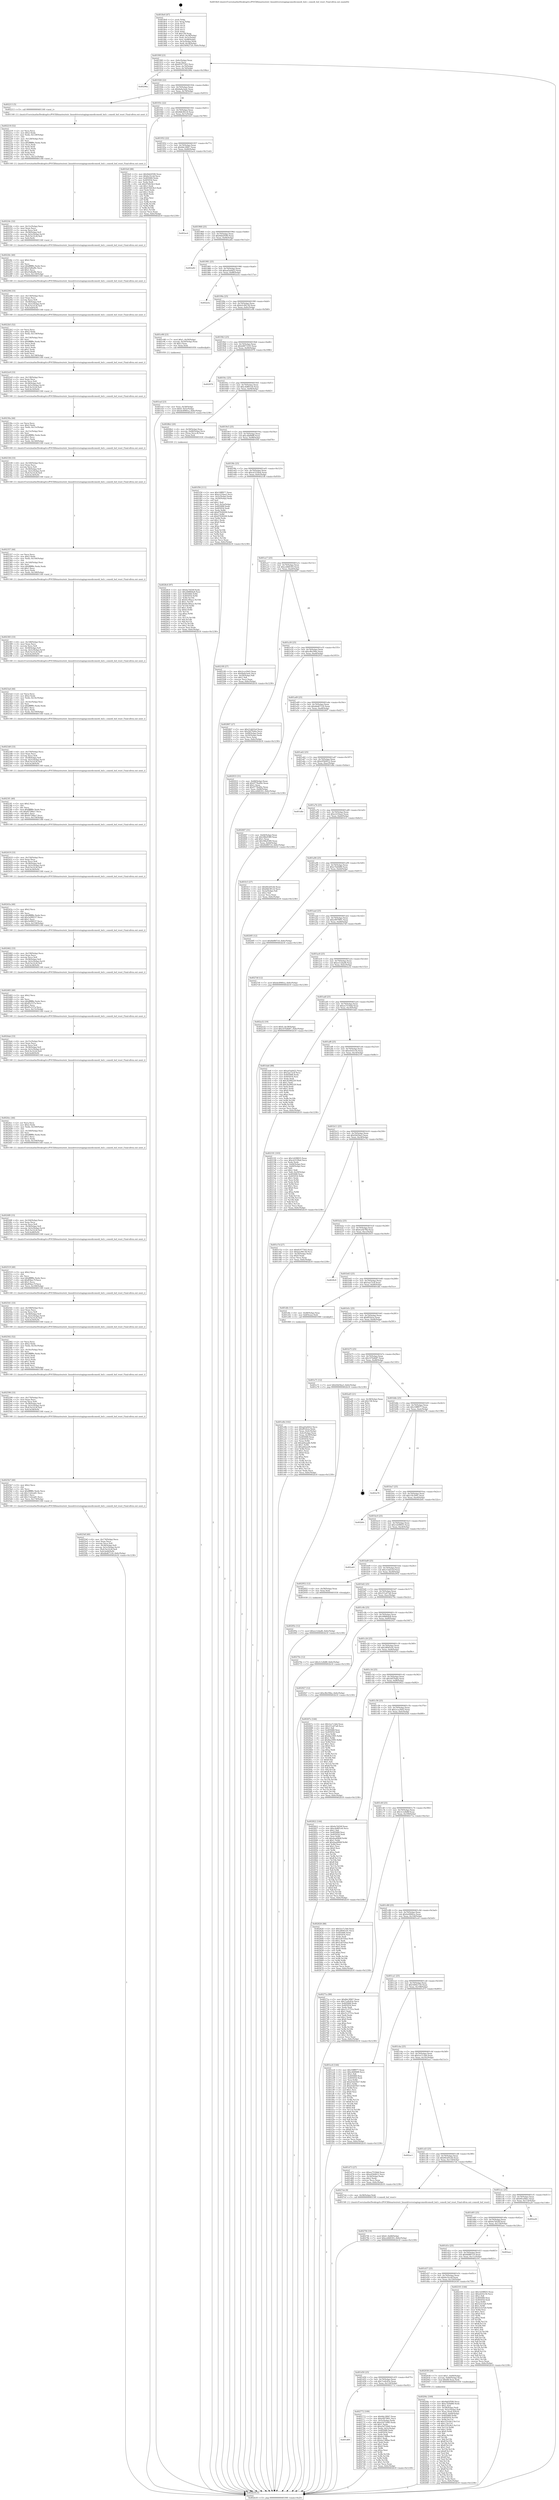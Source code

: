digraph "0x4018e0" {
  label = "0x4018e0 (/mnt/c/Users/mathe/Desktop/tcc/POCII/binaries/extr_linuxdriversstagingcomedicomedi_buf.c_comedi_buf_reset_Final-ollvm.out::main(0))"
  labelloc = "t"
  node[shape=record]

  Entry [label="",width=0.3,height=0.3,shape=circle,fillcolor=black,style=filled]
  "0x40190f" [label="{
     0x40190f [23]\l
     | [instrs]\l
     &nbsp;&nbsp;0x40190f \<+3\>: mov -0x6c(%rbp),%eax\l
     &nbsp;&nbsp;0x401912 \<+2\>: mov %eax,%ecx\l
     &nbsp;&nbsp;0x401914 \<+6\>: sub $0x81977563,%ecx\l
     &nbsp;&nbsp;0x40191a \<+3\>: mov %eax,-0x70(%rbp)\l
     &nbsp;&nbsp;0x40191d \<+3\>: mov %ecx,-0x74(%rbp)\l
     &nbsp;&nbsp;0x401920 \<+6\>: je 000000000040296a \<main+0x108a\>\l
  }"]
  "0x40296a" [label="{
     0x40296a\l
  }", style=dashed]
  "0x401926" [label="{
     0x401926 [22]\l
     | [instrs]\l
     &nbsp;&nbsp;0x401926 \<+5\>: jmp 000000000040192b \<main+0x4b\>\l
     &nbsp;&nbsp;0x40192b \<+3\>: mov -0x70(%rbp),%eax\l
     &nbsp;&nbsp;0x40192e \<+5\>: sub $0x8a6a3edc,%eax\l
     &nbsp;&nbsp;0x401933 \<+3\>: mov %eax,-0x78(%rbp)\l
     &nbsp;&nbsp;0x401936 \<+6\>: je 0000000000402213 \<main+0x933\>\l
  }"]
  Exit [label="",width=0.3,height=0.3,shape=circle,fillcolor=black,style=filled,peripheries=2]
  "0x402213" [label="{
     0x402213 [5]\l
     | [instrs]\l
     &nbsp;&nbsp;0x402213 \<+5\>: call 0000000000401160 \<next_i\>\l
     | [calls]\l
     &nbsp;&nbsp;0x401160 \{1\} (/mnt/c/Users/mathe/Desktop/tcc/POCII/binaries/extr_linuxdriversstagingcomedicomedi_buf.c_comedi_buf_reset_Final-ollvm.out::next_i)\l
  }"]
  "0x40193c" [label="{
     0x40193c [22]\l
     | [instrs]\l
     &nbsp;&nbsp;0x40193c \<+5\>: jmp 0000000000401941 \<main+0x61\>\l
     &nbsp;&nbsp;0x401941 \<+3\>: mov -0x70(%rbp),%eax\l
     &nbsp;&nbsp;0x401944 \<+5\>: sub $0x8db381c6,%eax\l
     &nbsp;&nbsp;0x401949 \<+3\>: mov %eax,-0x7c(%rbp)\l
     &nbsp;&nbsp;0x40194c \<+6\>: je 0000000000401fe0 \<main+0x700\>\l
  }"]
  "0x40295e" [label="{
     0x40295e [12]\l
     | [instrs]\l
     &nbsp;&nbsp;0x40295e \<+7\>: movl $0xee12dad6,-0x6c(%rbp)\l
     &nbsp;&nbsp;0x402965 \<+5\>: jmp 0000000000402b18 \<main+0x1238\>\l
  }"]
  "0x401fe0" [label="{
     0x401fe0 [88]\l
     | [instrs]\l
     &nbsp;&nbsp;0x401fe0 \<+5\>: mov $0x9dd2f590,%eax\l
     &nbsp;&nbsp;0x401fe5 \<+5\>: mov $0x6e1fccbf,%ecx\l
     &nbsp;&nbsp;0x401fea \<+7\>: mov 0x405068,%edx\l
     &nbsp;&nbsp;0x401ff1 \<+7\>: mov 0x405054,%esi\l
     &nbsp;&nbsp;0x401ff8 \<+2\>: mov %edx,%edi\l
     &nbsp;&nbsp;0x401ffa \<+6\>: sub $0x97b9c9e3,%edi\l
     &nbsp;&nbsp;0x402000 \<+3\>: sub $0x1,%edi\l
     &nbsp;&nbsp;0x402003 \<+6\>: add $0x97b9c9e3,%edi\l
     &nbsp;&nbsp;0x402009 \<+3\>: imul %edi,%edx\l
     &nbsp;&nbsp;0x40200c \<+3\>: and $0x1,%edx\l
     &nbsp;&nbsp;0x40200f \<+3\>: cmp $0x0,%edx\l
     &nbsp;&nbsp;0x402012 \<+4\>: sete %r8b\l
     &nbsp;&nbsp;0x402016 \<+3\>: cmp $0xa,%esi\l
     &nbsp;&nbsp;0x402019 \<+4\>: setl %r9b\l
     &nbsp;&nbsp;0x40201d \<+3\>: mov %r8b,%r10b\l
     &nbsp;&nbsp;0x402020 \<+3\>: and %r9b,%r10b\l
     &nbsp;&nbsp;0x402023 \<+3\>: xor %r9b,%r8b\l
     &nbsp;&nbsp;0x402026 \<+3\>: or %r8b,%r10b\l
     &nbsp;&nbsp;0x402029 \<+4\>: test $0x1,%r10b\l
     &nbsp;&nbsp;0x40202d \<+3\>: cmovne %ecx,%eax\l
     &nbsp;&nbsp;0x402030 \<+3\>: mov %eax,-0x6c(%rbp)\l
     &nbsp;&nbsp;0x402033 \<+5\>: jmp 0000000000402b18 \<main+0x1238\>\l
  }"]
  "0x401952" [label="{
     0x401952 [22]\l
     | [instrs]\l
     &nbsp;&nbsp;0x401952 \<+5\>: jmp 0000000000401957 \<main+0x77\>\l
     &nbsp;&nbsp;0x401957 \<+3\>: mov -0x70(%rbp),%eax\l
     &nbsp;&nbsp;0x40195a \<+5\>: sub $0x8dc3f067,%eax\l
     &nbsp;&nbsp;0x40195f \<+3\>: mov %eax,-0x80(%rbp)\l
     &nbsp;&nbsp;0x401962 \<+6\>: je 0000000000402acd \<main+0x11ed\>\l
  }"]
  "0x4028c6" [label="{
     0x4028c6 [97]\l
     | [instrs]\l
     &nbsp;&nbsp;0x4028c6 \<+5\>: mov $0x6a7bf24f,%edx\l
     &nbsp;&nbsp;0x4028cb \<+5\>: mov $0x268664a8,%esi\l
     &nbsp;&nbsp;0x4028d0 \<+8\>: mov 0x405068,%r8d\l
     &nbsp;&nbsp;0x4028d8 \<+8\>: mov 0x405054,%r9d\l
     &nbsp;&nbsp;0x4028e0 \<+3\>: mov %r8d,%r10d\l
     &nbsp;&nbsp;0x4028e3 \<+7\>: sub $0x9cc90ace,%r10d\l
     &nbsp;&nbsp;0x4028ea \<+4\>: sub $0x1,%r10d\l
     &nbsp;&nbsp;0x4028ee \<+7\>: add $0x9cc90ace,%r10d\l
     &nbsp;&nbsp;0x4028f5 \<+4\>: imul %r10d,%r8d\l
     &nbsp;&nbsp;0x4028f9 \<+4\>: and $0x1,%r8d\l
     &nbsp;&nbsp;0x4028fd \<+4\>: cmp $0x0,%r8d\l
     &nbsp;&nbsp;0x402901 \<+4\>: sete %r11b\l
     &nbsp;&nbsp;0x402905 \<+4\>: cmp $0xa,%r9d\l
     &nbsp;&nbsp;0x402909 \<+3\>: setl %bl\l
     &nbsp;&nbsp;0x40290c \<+3\>: mov %r11b,%r14b\l
     &nbsp;&nbsp;0x40290f \<+3\>: and %bl,%r14b\l
     &nbsp;&nbsp;0x402912 \<+3\>: xor %bl,%r11b\l
     &nbsp;&nbsp;0x402915 \<+3\>: or %r11b,%r14b\l
     &nbsp;&nbsp;0x402918 \<+4\>: test $0x1,%r14b\l
     &nbsp;&nbsp;0x40291c \<+3\>: cmovne %esi,%edx\l
     &nbsp;&nbsp;0x40291f \<+3\>: mov %edx,-0x6c(%rbp)\l
     &nbsp;&nbsp;0x402922 \<+5\>: jmp 0000000000402b18 \<main+0x1238\>\l
  }"]
  "0x402acd" [label="{
     0x402acd\l
  }", style=dashed]
  "0x401968" [label="{
     0x401968 [25]\l
     | [instrs]\l
     &nbsp;&nbsp;0x401968 \<+5\>: jmp 000000000040196d \<main+0x8d\>\l
     &nbsp;&nbsp;0x40196d \<+3\>: mov -0x70(%rbp),%eax\l
     &nbsp;&nbsp;0x401970 \<+5\>: sub $0x9dd2f590,%eax\l
     &nbsp;&nbsp;0x401975 \<+6\>: mov %eax,-0x84(%rbp)\l
     &nbsp;&nbsp;0x40197b \<+6\>: je 0000000000402a82 \<main+0x11a2\>\l
  }"]
  "0x4027f4" [label="{
     0x4027f4 [19]\l
     | [instrs]\l
     &nbsp;&nbsp;0x4027f4 \<+7\>: movl $0x0,-0x68(%rbp)\l
     &nbsp;&nbsp;0x4027fb \<+7\>: movl $0xce848183,-0x6c(%rbp)\l
     &nbsp;&nbsp;0x402802 \<+5\>: jmp 0000000000402b18 \<main+0x1238\>\l
  }"]
  "0x402a82" [label="{
     0x402a82\l
  }", style=dashed]
  "0x401981" [label="{
     0x401981 [25]\l
     | [instrs]\l
     &nbsp;&nbsp;0x401981 \<+5\>: jmp 0000000000401986 \<main+0xa6\>\l
     &nbsp;&nbsp;0x401986 \<+3\>: mov -0x70(%rbp),%eax\l
     &nbsp;&nbsp;0x401989 \<+5\>: sub $0xad3a0d22,%eax\l
     &nbsp;&nbsp;0x40198e \<+6\>: mov %eax,-0x88(%rbp)\l
     &nbsp;&nbsp;0x401994 \<+6\>: je 0000000000402a5a \<main+0x117a\>\l
  }"]
  "0x401d69" [label="{
     0x401d69\l
  }", style=dashed]
  "0x402a5a" [label="{
     0x402a5a\l
  }", style=dashed]
  "0x40199a" [label="{
     0x40199a [25]\l
     | [instrs]\l
     &nbsp;&nbsp;0x40199a \<+5\>: jmp 000000000040199f \<main+0xbf\>\l
     &nbsp;&nbsp;0x40199f \<+3\>: mov -0x70(%rbp),%eax\l
     &nbsp;&nbsp;0x4019a2 \<+5\>: sub $0xb2c96138,%eax\l
     &nbsp;&nbsp;0x4019a7 \<+6\>: mov %eax,-0x8c(%rbp)\l
     &nbsp;&nbsp;0x4019ad \<+6\>: je 0000000000401e98 \<main+0x5b8\>\l
  }"]
  "0x402772" [label="{
     0x402772 [109]\l
     | [instrs]\l
     &nbsp;&nbsp;0x402772 \<+5\>: mov $0x8dc3f067,%eax\l
     &nbsp;&nbsp;0x402777 \<+5\>: mov $0xe9979f01,%ecx\l
     &nbsp;&nbsp;0x40277c \<+3\>: mov -0x5c(%rbp),%edx\l
     &nbsp;&nbsp;0x40277f \<+6\>: add $0xa5d72440,%edx\l
     &nbsp;&nbsp;0x402785 \<+3\>: add $0x1,%edx\l
     &nbsp;&nbsp;0x402788 \<+6\>: sub $0xa5d72440,%edx\l
     &nbsp;&nbsp;0x40278e \<+3\>: mov %edx,-0x5c(%rbp)\l
     &nbsp;&nbsp;0x402791 \<+7\>: mov 0x405068,%edx\l
     &nbsp;&nbsp;0x402798 \<+7\>: mov 0x405054,%esi\l
     &nbsp;&nbsp;0x40279f \<+2\>: mov %edx,%edi\l
     &nbsp;&nbsp;0x4027a1 \<+6\>: add $0xba1388ae,%edi\l
     &nbsp;&nbsp;0x4027a7 \<+3\>: sub $0x1,%edi\l
     &nbsp;&nbsp;0x4027aa \<+6\>: sub $0xba1388ae,%edi\l
     &nbsp;&nbsp;0x4027b0 \<+3\>: imul %edi,%edx\l
     &nbsp;&nbsp;0x4027b3 \<+3\>: and $0x1,%edx\l
     &nbsp;&nbsp;0x4027b6 \<+3\>: cmp $0x0,%edx\l
     &nbsp;&nbsp;0x4027b9 \<+4\>: sete %r8b\l
     &nbsp;&nbsp;0x4027bd \<+3\>: cmp $0xa,%esi\l
     &nbsp;&nbsp;0x4027c0 \<+4\>: setl %r9b\l
     &nbsp;&nbsp;0x4027c4 \<+3\>: mov %r8b,%r10b\l
     &nbsp;&nbsp;0x4027c7 \<+3\>: and %r9b,%r10b\l
     &nbsp;&nbsp;0x4027ca \<+3\>: xor %r9b,%r8b\l
     &nbsp;&nbsp;0x4027cd \<+3\>: or %r8b,%r10b\l
     &nbsp;&nbsp;0x4027d0 \<+4\>: test $0x1,%r10b\l
     &nbsp;&nbsp;0x4027d4 \<+3\>: cmovne %ecx,%eax\l
     &nbsp;&nbsp;0x4027d7 \<+3\>: mov %eax,-0x6c(%rbp)\l
     &nbsp;&nbsp;0x4027da \<+5\>: jmp 0000000000402b18 \<main+0x1238\>\l
  }"]
  "0x401e98" [label="{
     0x401e98 [23]\l
     | [instrs]\l
     &nbsp;&nbsp;0x401e98 \<+7\>: movl $0x1,-0x50(%rbp)\l
     &nbsp;&nbsp;0x401e9f \<+4\>: movslq -0x50(%rbp),%rax\l
     &nbsp;&nbsp;0x401ea3 \<+4\>: shl $0x3,%rax\l
     &nbsp;&nbsp;0x401ea7 \<+3\>: mov %rax,%rdi\l
     &nbsp;&nbsp;0x401eaa \<+5\>: call 0000000000401050 \<malloc@plt\>\l
     | [calls]\l
     &nbsp;&nbsp;0x401050 \{1\} (unknown)\l
  }"]
  "0x4019b3" [label="{
     0x4019b3 [25]\l
     | [instrs]\l
     &nbsp;&nbsp;0x4019b3 \<+5\>: jmp 00000000004019b8 \<main+0xd8\>\l
     &nbsp;&nbsp;0x4019b8 \<+3\>: mov -0x70(%rbp),%eax\l
     &nbsp;&nbsp;0x4019bb \<+5\>: sub $0xb8873105,%eax\l
     &nbsp;&nbsp;0x4019c0 \<+6\>: mov %eax,-0x90(%rbp)\l
     &nbsp;&nbsp;0x4019c6 \<+6\>: je 0000000000402976 \<main+0x1096\>\l
  }"]
  "0x4025df" [label="{
     0x4025df [40]\l
     | [instrs]\l
     &nbsp;&nbsp;0x4025df \<+6\>: mov -0x174(%rbp),%ecx\l
     &nbsp;&nbsp;0x4025e5 \<+3\>: imul %eax,%ecx\l
     &nbsp;&nbsp;0x4025e8 \<+3\>: movslq %ecx,%r8\l
     &nbsp;&nbsp;0x4025eb \<+4\>: mov -0x58(%rbp),%r9\l
     &nbsp;&nbsp;0x4025ef \<+4\>: movslq -0x5c(%rbp),%r10\l
     &nbsp;&nbsp;0x4025f3 \<+4\>: mov (%r9,%r10,8),%r9\l
     &nbsp;&nbsp;0x4025f7 \<+4\>: mov %r8,0x60(%r9)\l
     &nbsp;&nbsp;0x4025fb \<+7\>: movl $0xdbd67120,-0x6c(%rbp)\l
     &nbsp;&nbsp;0x402602 \<+5\>: jmp 0000000000402b18 \<main+0x1238\>\l
  }"]
  "0x402976" [label="{
     0x402976\l
  }", style=dashed]
  "0x4019cc" [label="{
     0x4019cc [25]\l
     | [instrs]\l
     &nbsp;&nbsp;0x4019cc \<+5\>: jmp 00000000004019d1 \<main+0xf1\>\l
     &nbsp;&nbsp;0x4019d1 \<+3\>: mov -0x70(%rbp),%eax\l
     &nbsp;&nbsp;0x4019d4 \<+5\>: sub $0xc4d801e6,%eax\l
     &nbsp;&nbsp;0x4019d9 \<+6\>: mov %eax,-0x94(%rbp)\l
     &nbsp;&nbsp;0x4019df \<+6\>: je 00000000004028b2 \<main+0xfd2\>\l
  }"]
  "0x4025b7" [label="{
     0x4025b7 [40]\l
     | [instrs]\l
     &nbsp;&nbsp;0x4025b7 \<+5\>: mov $0x2,%ecx\l
     &nbsp;&nbsp;0x4025bc \<+1\>: cltd\l
     &nbsp;&nbsp;0x4025bd \<+2\>: idiv %ecx\l
     &nbsp;&nbsp;0x4025bf \<+6\>: imul $0xfffffffe,%edx,%ecx\l
     &nbsp;&nbsp;0x4025c5 \<+6\>: sub $0x11d2ea81,%ecx\l
     &nbsp;&nbsp;0x4025cb \<+3\>: add $0x1,%ecx\l
     &nbsp;&nbsp;0x4025ce \<+6\>: add $0x11d2ea81,%ecx\l
     &nbsp;&nbsp;0x4025d4 \<+6\>: mov %ecx,-0x174(%rbp)\l
     &nbsp;&nbsp;0x4025da \<+5\>: call 0000000000401160 \<next_i\>\l
     | [calls]\l
     &nbsp;&nbsp;0x401160 \{1\} (/mnt/c/Users/mathe/Desktop/tcc/POCII/binaries/extr_linuxdriversstagingcomedicomedi_buf.c_comedi_buf_reset_Final-ollvm.out::next_i)\l
  }"]
  "0x4028b2" [label="{
     0x4028b2 [20]\l
     | [instrs]\l
     &nbsp;&nbsp;0x4028b2 \<+4\>: mov -0x58(%rbp),%rax\l
     &nbsp;&nbsp;0x4028b6 \<+4\>: movslq -0x68(%rbp),%rcx\l
     &nbsp;&nbsp;0x4028ba \<+4\>: mov (%rax,%rcx,8),%rax\l
     &nbsp;&nbsp;0x4028be \<+3\>: mov %rax,%rdi\l
     &nbsp;&nbsp;0x4028c1 \<+5\>: call 0000000000401030 \<free@plt\>\l
     | [calls]\l
     &nbsp;&nbsp;0x401030 \{1\} (unknown)\l
  }"]
  "0x4019e5" [label="{
     0x4019e5 [25]\l
     | [instrs]\l
     &nbsp;&nbsp;0x4019e5 \<+5\>: jmp 00000000004019ea \<main+0x10a\>\l
     &nbsp;&nbsp;0x4019ea \<+3\>: mov -0x70(%rbp),%eax\l
     &nbsp;&nbsp;0x4019ed \<+5\>: sub $0xc4fd94f8,%eax\l
     &nbsp;&nbsp;0x4019f2 \<+6\>: mov %eax,-0x98(%rbp)\l
     &nbsp;&nbsp;0x4019f8 \<+6\>: je 0000000000401f56 \<main+0x676\>\l
  }"]
  "0x402596" [label="{
     0x402596 [33]\l
     | [instrs]\l
     &nbsp;&nbsp;0x402596 \<+6\>: mov -0x170(%rbp),%ecx\l
     &nbsp;&nbsp;0x40259c \<+3\>: imul %eax,%ecx\l
     &nbsp;&nbsp;0x40259f \<+3\>: movslq %ecx,%r8\l
     &nbsp;&nbsp;0x4025a2 \<+4\>: mov -0x58(%rbp),%r9\l
     &nbsp;&nbsp;0x4025a6 \<+4\>: movslq -0x5c(%rbp),%r10\l
     &nbsp;&nbsp;0x4025aa \<+4\>: mov (%r9,%r10,8),%r9\l
     &nbsp;&nbsp;0x4025ae \<+4\>: mov %r8,0x58(%r9)\l
     &nbsp;&nbsp;0x4025b2 \<+5\>: call 0000000000401160 \<next_i\>\l
     | [calls]\l
     &nbsp;&nbsp;0x401160 \{1\} (/mnt/c/Users/mathe/Desktop/tcc/POCII/binaries/extr_linuxdriversstagingcomedicomedi_buf.c_comedi_buf_reset_Final-ollvm.out::next_i)\l
  }"]
  "0x401f56" [label="{
     0x401f56 [111]\l
     | [instrs]\l
     &nbsp;&nbsp;0x401f56 \<+5\>: mov $0x10fff977,%eax\l
     &nbsp;&nbsp;0x401f5b \<+5\>: mov $0xe225faa2,%ecx\l
     &nbsp;&nbsp;0x401f60 \<+3\>: mov -0x5c(%rbp),%edx\l
     &nbsp;&nbsp;0x401f63 \<+3\>: cmp -0x50(%rbp),%edx\l
     &nbsp;&nbsp;0x401f66 \<+4\>: setl %sil\l
     &nbsp;&nbsp;0x401f6a \<+4\>: and $0x1,%sil\l
     &nbsp;&nbsp;0x401f6e \<+4\>: mov %sil,-0x2a(%rbp)\l
     &nbsp;&nbsp;0x401f72 \<+7\>: mov 0x405068,%edx\l
     &nbsp;&nbsp;0x401f79 \<+7\>: mov 0x405054,%edi\l
     &nbsp;&nbsp;0x401f80 \<+3\>: mov %edx,%r8d\l
     &nbsp;&nbsp;0x401f83 \<+7\>: add $0x67028209,%r8d\l
     &nbsp;&nbsp;0x401f8a \<+4\>: sub $0x1,%r8d\l
     &nbsp;&nbsp;0x401f8e \<+7\>: sub $0x67028209,%r8d\l
     &nbsp;&nbsp;0x401f95 \<+4\>: imul %r8d,%edx\l
     &nbsp;&nbsp;0x401f99 \<+3\>: and $0x1,%edx\l
     &nbsp;&nbsp;0x401f9c \<+3\>: cmp $0x0,%edx\l
     &nbsp;&nbsp;0x401f9f \<+4\>: sete %sil\l
     &nbsp;&nbsp;0x401fa3 \<+3\>: cmp $0xa,%edi\l
     &nbsp;&nbsp;0x401fa6 \<+4\>: setl %r9b\l
     &nbsp;&nbsp;0x401faa \<+3\>: mov %sil,%r10b\l
     &nbsp;&nbsp;0x401fad \<+3\>: and %r9b,%r10b\l
     &nbsp;&nbsp;0x401fb0 \<+3\>: xor %r9b,%sil\l
     &nbsp;&nbsp;0x401fb3 \<+3\>: or %sil,%r10b\l
     &nbsp;&nbsp;0x401fb6 \<+4\>: test $0x1,%r10b\l
     &nbsp;&nbsp;0x401fba \<+3\>: cmovne %ecx,%eax\l
     &nbsp;&nbsp;0x401fbd \<+3\>: mov %eax,-0x6c(%rbp)\l
     &nbsp;&nbsp;0x401fc0 \<+5\>: jmp 0000000000402b18 \<main+0x1238\>\l
  }"]
  "0x4019fe" [label="{
     0x4019fe [25]\l
     | [instrs]\l
     &nbsp;&nbsp;0x4019fe \<+5\>: jmp 0000000000401a03 \<main+0x123\>\l
     &nbsp;&nbsp;0x401a03 \<+3\>: mov -0x70(%rbp),%eax\l
     &nbsp;&nbsp;0x401a06 \<+5\>: sub $0xcb3339a4,%eax\l
     &nbsp;&nbsp;0x401a0b \<+6\>: mov %eax,-0x9c(%rbp)\l
     &nbsp;&nbsp;0x401a11 \<+6\>: je 00000000004021f8 \<main+0x918\>\l
  }"]
  "0x402562" [label="{
     0x402562 [52]\l
     | [instrs]\l
     &nbsp;&nbsp;0x402562 \<+2\>: xor %ecx,%ecx\l
     &nbsp;&nbsp;0x402564 \<+5\>: mov $0x2,%edx\l
     &nbsp;&nbsp;0x402569 \<+6\>: mov %edx,-0x16c(%rbp)\l
     &nbsp;&nbsp;0x40256f \<+1\>: cltd\l
     &nbsp;&nbsp;0x402570 \<+6\>: mov -0x16c(%rbp),%esi\l
     &nbsp;&nbsp;0x402576 \<+2\>: idiv %esi\l
     &nbsp;&nbsp;0x402578 \<+6\>: imul $0xfffffffe,%edx,%edx\l
     &nbsp;&nbsp;0x40257e \<+2\>: mov %ecx,%edi\l
     &nbsp;&nbsp;0x402580 \<+2\>: sub %edx,%edi\l
     &nbsp;&nbsp;0x402582 \<+2\>: mov %ecx,%edx\l
     &nbsp;&nbsp;0x402584 \<+3\>: sub $0x1,%edx\l
     &nbsp;&nbsp;0x402587 \<+2\>: add %edx,%edi\l
     &nbsp;&nbsp;0x402589 \<+2\>: sub %edi,%ecx\l
     &nbsp;&nbsp;0x40258b \<+6\>: mov %ecx,-0x170(%rbp)\l
     &nbsp;&nbsp;0x402591 \<+5\>: call 0000000000401160 \<next_i\>\l
     | [calls]\l
     &nbsp;&nbsp;0x401160 \{1\} (/mnt/c/Users/mathe/Desktop/tcc/POCII/binaries/extr_linuxdriversstagingcomedicomedi_buf.c_comedi_buf_reset_Final-ollvm.out::next_i)\l
  }"]
  "0x4021f8" [label="{
     0x4021f8 [27]\l
     | [instrs]\l
     &nbsp;&nbsp;0x4021f8 \<+5\>: mov $0x2cca30d3,%eax\l
     &nbsp;&nbsp;0x4021fd \<+5\>: mov $0x8a6a3edc,%ecx\l
     &nbsp;&nbsp;0x402202 \<+3\>: mov -0x29(%rbp),%dl\l
     &nbsp;&nbsp;0x402205 \<+3\>: test $0x1,%dl\l
     &nbsp;&nbsp;0x402208 \<+3\>: cmovne %ecx,%eax\l
     &nbsp;&nbsp;0x40220b \<+3\>: mov %eax,-0x6c(%rbp)\l
     &nbsp;&nbsp;0x40220e \<+5\>: jmp 0000000000402b18 \<main+0x1238\>\l
  }"]
  "0x401a17" [label="{
     0x401a17 [25]\l
     | [instrs]\l
     &nbsp;&nbsp;0x401a17 \<+5\>: jmp 0000000000401a1c \<main+0x13c\>\l
     &nbsp;&nbsp;0x401a1c \<+3\>: mov -0x70(%rbp),%eax\l
     &nbsp;&nbsp;0x401a1f \<+5\>: sub $0xce848183,%eax\l
     &nbsp;&nbsp;0x401a24 \<+6\>: mov %eax,-0xa0(%rbp)\l
     &nbsp;&nbsp;0x401a2a \<+6\>: je 0000000000402807 \<main+0xf27\>\l
  }"]
  "0x402541" [label="{
     0x402541 [33]\l
     | [instrs]\l
     &nbsp;&nbsp;0x402541 \<+6\>: mov -0x168(%rbp),%ecx\l
     &nbsp;&nbsp;0x402547 \<+3\>: imul %eax,%ecx\l
     &nbsp;&nbsp;0x40254a \<+3\>: movslq %ecx,%r8\l
     &nbsp;&nbsp;0x40254d \<+4\>: mov -0x58(%rbp),%r9\l
     &nbsp;&nbsp;0x402551 \<+4\>: movslq -0x5c(%rbp),%r10\l
     &nbsp;&nbsp;0x402555 \<+4\>: mov (%r9,%r10,8),%r9\l
     &nbsp;&nbsp;0x402559 \<+4\>: mov %r8,0x50(%r9)\l
     &nbsp;&nbsp;0x40255d \<+5\>: call 0000000000401160 \<next_i\>\l
     | [calls]\l
     &nbsp;&nbsp;0x401160 \{1\} (/mnt/c/Users/mathe/Desktop/tcc/POCII/binaries/extr_linuxdriversstagingcomedicomedi_buf.c_comedi_buf_reset_Final-ollvm.out::next_i)\l
  }"]
  "0x402807" [label="{
     0x402807 [27]\l
     | [instrs]\l
     &nbsp;&nbsp;0x402807 \<+5\>: mov $0x21dd22ef,%eax\l
     &nbsp;&nbsp;0x40280c \<+5\>: mov $0x2bf70a6a,%ecx\l
     &nbsp;&nbsp;0x402811 \<+3\>: mov -0x68(%rbp),%edx\l
     &nbsp;&nbsp;0x402814 \<+3\>: cmp -0x50(%rbp),%edx\l
     &nbsp;&nbsp;0x402817 \<+3\>: cmovl %ecx,%eax\l
     &nbsp;&nbsp;0x40281a \<+3\>: mov %eax,-0x6c(%rbp)\l
     &nbsp;&nbsp;0x40281d \<+5\>: jmp 0000000000402b18 \<main+0x1238\>\l
  }"]
  "0x401a30" [label="{
     0x401a30 [25]\l
     | [instrs]\l
     &nbsp;&nbsp;0x401a30 \<+5\>: jmp 0000000000401a35 \<main+0x155\>\l
     &nbsp;&nbsp;0x401a35 \<+3\>: mov -0x70(%rbp),%eax\l
     &nbsp;&nbsp;0x401a38 \<+5\>: sub $0xcf6e59be,%eax\l
     &nbsp;&nbsp;0x401a3d \<+6\>: mov %eax,-0xa4(%rbp)\l
     &nbsp;&nbsp;0x401a43 \<+6\>: je 0000000000402933 \<main+0x1053\>\l
  }"]
  "0x402519" [label="{
     0x402519 [40]\l
     | [instrs]\l
     &nbsp;&nbsp;0x402519 \<+5\>: mov $0x2,%ecx\l
     &nbsp;&nbsp;0x40251e \<+1\>: cltd\l
     &nbsp;&nbsp;0x40251f \<+2\>: idiv %ecx\l
     &nbsp;&nbsp;0x402521 \<+6\>: imul $0xfffffffe,%edx,%ecx\l
     &nbsp;&nbsp;0x402527 \<+6\>: sub $0xff3bec7f,%ecx\l
     &nbsp;&nbsp;0x40252d \<+3\>: add $0x1,%ecx\l
     &nbsp;&nbsp;0x402530 \<+6\>: add $0xff3bec7f,%ecx\l
     &nbsp;&nbsp;0x402536 \<+6\>: mov %ecx,-0x168(%rbp)\l
     &nbsp;&nbsp;0x40253c \<+5\>: call 0000000000401160 \<next_i\>\l
     | [calls]\l
     &nbsp;&nbsp;0x401160 \{1\} (/mnt/c/Users/mathe/Desktop/tcc/POCII/binaries/extr_linuxdriversstagingcomedicomedi_buf.c_comedi_buf_reset_Final-ollvm.out::next_i)\l
  }"]
  "0x402933" [label="{
     0x402933 [31]\l
     | [instrs]\l
     &nbsp;&nbsp;0x402933 \<+3\>: mov -0x68(%rbp),%eax\l
     &nbsp;&nbsp;0x402936 \<+5\>: add $0x9778a40e,%eax\l
     &nbsp;&nbsp;0x40293b \<+3\>: add $0x1,%eax\l
     &nbsp;&nbsp;0x40293e \<+5\>: sub $0x9778a40e,%eax\l
     &nbsp;&nbsp;0x402943 \<+3\>: mov %eax,-0x68(%rbp)\l
     &nbsp;&nbsp;0x402946 \<+7\>: movl $0xce848183,-0x6c(%rbp)\l
     &nbsp;&nbsp;0x40294d \<+5\>: jmp 0000000000402b18 \<main+0x1238\>\l
  }"]
  "0x401a49" [label="{
     0x401a49 [25]\l
     | [instrs]\l
     &nbsp;&nbsp;0x401a49 \<+5\>: jmp 0000000000401a4e \<main+0x16e\>\l
     &nbsp;&nbsp;0x401a4e \<+3\>: mov -0x70(%rbp),%eax\l
     &nbsp;&nbsp;0x401a51 \<+5\>: sub $0xdbd67120,%eax\l
     &nbsp;&nbsp;0x401a56 \<+6\>: mov %eax,-0xa8(%rbp)\l
     &nbsp;&nbsp;0x401a5c \<+6\>: je 0000000000402607 \<main+0xd27\>\l
  }"]
  "0x4024f8" [label="{
     0x4024f8 [33]\l
     | [instrs]\l
     &nbsp;&nbsp;0x4024f8 \<+6\>: mov -0x164(%rbp),%ecx\l
     &nbsp;&nbsp;0x4024fe \<+3\>: imul %eax,%ecx\l
     &nbsp;&nbsp;0x402501 \<+3\>: movslq %ecx,%r8\l
     &nbsp;&nbsp;0x402504 \<+4\>: mov -0x58(%rbp),%r9\l
     &nbsp;&nbsp;0x402508 \<+4\>: movslq -0x5c(%rbp),%r10\l
     &nbsp;&nbsp;0x40250c \<+4\>: mov (%r9,%r10,8),%r9\l
     &nbsp;&nbsp;0x402510 \<+4\>: mov %r8,0x48(%r9)\l
     &nbsp;&nbsp;0x402514 \<+5\>: call 0000000000401160 \<next_i\>\l
     | [calls]\l
     &nbsp;&nbsp;0x401160 \{1\} (/mnt/c/Users/mathe/Desktop/tcc/POCII/binaries/extr_linuxdriversstagingcomedicomedi_buf.c_comedi_buf_reset_Final-ollvm.out::next_i)\l
  }"]
  "0x402607" [label="{
     0x402607 [31]\l
     | [instrs]\l
     &nbsp;&nbsp;0x402607 \<+3\>: mov -0x64(%rbp),%eax\l
     &nbsp;&nbsp;0x40260a \<+5\>: sub $0x5f8a9389,%eax\l
     &nbsp;&nbsp;0x40260f \<+3\>: add $0x1,%eax\l
     &nbsp;&nbsp;0x402612 \<+5\>: add $0x5f8a9389,%eax\l
     &nbsp;&nbsp;0x402617 \<+3\>: mov %eax,-0x64(%rbp)\l
     &nbsp;&nbsp;0x40261a \<+7\>: movl $0x6bf807c0,-0x6c(%rbp)\l
     &nbsp;&nbsp;0x402621 \<+5\>: jmp 0000000000402b18 \<main+0x1238\>\l
  }"]
  "0x401a62" [label="{
     0x401a62 [25]\l
     | [instrs]\l
     &nbsp;&nbsp;0x401a62 \<+5\>: jmp 0000000000401a67 \<main+0x187\>\l
     &nbsp;&nbsp;0x401a67 \<+3\>: mov -0x70(%rbp),%eax\l
     &nbsp;&nbsp;0x401a6a \<+5\>: sub $0xe05b0612,%eax\l
     &nbsp;&nbsp;0x401a6f \<+6\>: mov %eax,-0xac(%rbp)\l
     &nbsp;&nbsp;0x401a75 \<+6\>: je 0000000000401d8e \<main+0x4ae\>\l
  }"]
  "0x4024cc" [label="{
     0x4024cc [44]\l
     | [instrs]\l
     &nbsp;&nbsp;0x4024cc \<+2\>: xor %ecx,%ecx\l
     &nbsp;&nbsp;0x4024ce \<+5\>: mov $0x2,%edx\l
     &nbsp;&nbsp;0x4024d3 \<+6\>: mov %edx,-0x160(%rbp)\l
     &nbsp;&nbsp;0x4024d9 \<+1\>: cltd\l
     &nbsp;&nbsp;0x4024da \<+6\>: mov -0x160(%rbp),%esi\l
     &nbsp;&nbsp;0x4024e0 \<+2\>: idiv %esi\l
     &nbsp;&nbsp;0x4024e2 \<+6\>: imul $0xfffffffe,%edx,%edx\l
     &nbsp;&nbsp;0x4024e8 \<+3\>: sub $0x1,%ecx\l
     &nbsp;&nbsp;0x4024eb \<+2\>: sub %ecx,%edx\l
     &nbsp;&nbsp;0x4024ed \<+6\>: mov %edx,-0x164(%rbp)\l
     &nbsp;&nbsp;0x4024f3 \<+5\>: call 0000000000401160 \<next_i\>\l
     | [calls]\l
     &nbsp;&nbsp;0x401160 \{1\} (/mnt/c/Users/mathe/Desktop/tcc/POCII/binaries/extr_linuxdriversstagingcomedicomedi_buf.c_comedi_buf_reset_Final-ollvm.out::next_i)\l
  }"]
  "0x401d8e" [label="{
     0x401d8e\l
  }", style=dashed]
  "0x401a7b" [label="{
     0x401a7b [25]\l
     | [instrs]\l
     &nbsp;&nbsp;0x401a7b \<+5\>: jmp 0000000000401a80 \<main+0x1a0\>\l
     &nbsp;&nbsp;0x401a80 \<+3\>: mov -0x70(%rbp),%eax\l
     &nbsp;&nbsp;0x401a83 \<+5\>: sub $0xe225faa2,%eax\l
     &nbsp;&nbsp;0x401a88 \<+6\>: mov %eax,-0xb0(%rbp)\l
     &nbsp;&nbsp;0x401a8e \<+6\>: je 0000000000401fc5 \<main+0x6e5\>\l
  }"]
  "0x4024ab" [label="{
     0x4024ab [33]\l
     | [instrs]\l
     &nbsp;&nbsp;0x4024ab \<+6\>: mov -0x15c(%rbp),%ecx\l
     &nbsp;&nbsp;0x4024b1 \<+3\>: imul %eax,%ecx\l
     &nbsp;&nbsp;0x4024b4 \<+3\>: movslq %ecx,%r8\l
     &nbsp;&nbsp;0x4024b7 \<+4\>: mov -0x58(%rbp),%r9\l
     &nbsp;&nbsp;0x4024bb \<+4\>: movslq -0x5c(%rbp),%r10\l
     &nbsp;&nbsp;0x4024bf \<+4\>: mov (%r9,%r10,8),%r9\l
     &nbsp;&nbsp;0x4024c3 \<+4\>: mov %r8,0x40(%r9)\l
     &nbsp;&nbsp;0x4024c7 \<+5\>: call 0000000000401160 \<next_i\>\l
     | [calls]\l
     &nbsp;&nbsp;0x401160 \{1\} (/mnt/c/Users/mathe/Desktop/tcc/POCII/binaries/extr_linuxdriversstagingcomedicomedi_buf.c_comedi_buf_reset_Final-ollvm.out::next_i)\l
  }"]
  "0x401fc5" [label="{
     0x401fc5 [27]\l
     | [instrs]\l
     &nbsp;&nbsp;0x401fc5 \<+5\>: mov $0x60cb91d4,%eax\l
     &nbsp;&nbsp;0x401fca \<+5\>: mov $0x8db381c6,%ecx\l
     &nbsp;&nbsp;0x401fcf \<+3\>: mov -0x2a(%rbp),%dl\l
     &nbsp;&nbsp;0x401fd2 \<+3\>: test $0x1,%dl\l
     &nbsp;&nbsp;0x401fd5 \<+3\>: cmovne %ecx,%eax\l
     &nbsp;&nbsp;0x401fd8 \<+3\>: mov %eax,-0x6c(%rbp)\l
     &nbsp;&nbsp;0x401fdb \<+5\>: jmp 0000000000402b18 \<main+0x1238\>\l
  }"]
  "0x401a94" [label="{
     0x401a94 [25]\l
     | [instrs]\l
     &nbsp;&nbsp;0x401a94 \<+5\>: jmp 0000000000401a99 \<main+0x1b9\>\l
     &nbsp;&nbsp;0x401a99 \<+3\>: mov -0x70(%rbp),%eax\l
     &nbsp;&nbsp;0x401a9c \<+5\>: sub $0xe7fa9d88,%eax\l
     &nbsp;&nbsp;0x401aa1 \<+6\>: mov %eax,-0xb4(%rbp)\l
     &nbsp;&nbsp;0x401aa7 \<+6\>: je 00000000004020f5 \<main+0x815\>\l
  }"]
  "0x402483" [label="{
     0x402483 [40]\l
     | [instrs]\l
     &nbsp;&nbsp;0x402483 \<+5\>: mov $0x2,%ecx\l
     &nbsp;&nbsp;0x402488 \<+1\>: cltd\l
     &nbsp;&nbsp;0x402489 \<+2\>: idiv %ecx\l
     &nbsp;&nbsp;0x40248b \<+6\>: imul $0xfffffffe,%edx,%ecx\l
     &nbsp;&nbsp;0x402491 \<+6\>: sub $0x85c537a,%ecx\l
     &nbsp;&nbsp;0x402497 \<+3\>: add $0x1,%ecx\l
     &nbsp;&nbsp;0x40249a \<+6\>: add $0x85c537a,%ecx\l
     &nbsp;&nbsp;0x4024a0 \<+6\>: mov %ecx,-0x15c(%rbp)\l
     &nbsp;&nbsp;0x4024a6 \<+5\>: call 0000000000401160 \<next_i\>\l
     | [calls]\l
     &nbsp;&nbsp;0x401160 \{1\} (/mnt/c/Users/mathe/Desktop/tcc/POCII/binaries/extr_linuxdriversstagingcomedicomedi_buf.c_comedi_buf_reset_Final-ollvm.out::next_i)\l
  }"]
  "0x4020f5" [label="{
     0x4020f5 [12]\l
     | [instrs]\l
     &nbsp;&nbsp;0x4020f5 \<+7\>: movl $0x6bf807c0,-0x6c(%rbp)\l
     &nbsp;&nbsp;0x4020fc \<+5\>: jmp 0000000000402b18 \<main+0x1238\>\l
  }"]
  "0x401aad" [label="{
     0x401aad [25]\l
     | [instrs]\l
     &nbsp;&nbsp;0x401aad \<+5\>: jmp 0000000000401ab2 \<main+0x1d2\>\l
     &nbsp;&nbsp;0x401ab2 \<+3\>: mov -0x70(%rbp),%eax\l
     &nbsp;&nbsp;0x401ab5 \<+5\>: sub $0xe9979f01,%eax\l
     &nbsp;&nbsp;0x401aba \<+6\>: mov %eax,-0xb8(%rbp)\l
     &nbsp;&nbsp;0x401ac0 \<+6\>: je 00000000004027df \<main+0xeff\>\l
  }"]
  "0x402462" [label="{
     0x402462 [33]\l
     | [instrs]\l
     &nbsp;&nbsp;0x402462 \<+6\>: mov -0x158(%rbp),%ecx\l
     &nbsp;&nbsp;0x402468 \<+3\>: imul %eax,%ecx\l
     &nbsp;&nbsp;0x40246b \<+3\>: movslq %ecx,%r8\l
     &nbsp;&nbsp;0x40246e \<+4\>: mov -0x58(%rbp),%r9\l
     &nbsp;&nbsp;0x402472 \<+4\>: movslq -0x5c(%rbp),%r10\l
     &nbsp;&nbsp;0x402476 \<+4\>: mov (%r9,%r10,8),%r9\l
     &nbsp;&nbsp;0x40247a \<+4\>: mov %r8,0x38(%r9)\l
     &nbsp;&nbsp;0x40247e \<+5\>: call 0000000000401160 \<next_i\>\l
     | [calls]\l
     &nbsp;&nbsp;0x401160 \{1\} (/mnt/c/Users/mathe/Desktop/tcc/POCII/binaries/extr_linuxdriversstagingcomedicomedi_buf.c_comedi_buf_reset_Final-ollvm.out::next_i)\l
  }"]
  "0x4027df" [label="{
     0x4027df [12]\l
     | [instrs]\l
     &nbsp;&nbsp;0x4027df \<+7\>: movl $0x4e4960ca,-0x6c(%rbp)\l
     &nbsp;&nbsp;0x4027e6 \<+5\>: jmp 0000000000402b18 \<main+0x1238\>\l
  }"]
  "0x401ac6" [label="{
     0x401ac6 [25]\l
     | [instrs]\l
     &nbsp;&nbsp;0x401ac6 \<+5\>: jmp 0000000000401acb \<main+0x1eb\>\l
     &nbsp;&nbsp;0x401acb \<+3\>: mov -0x70(%rbp),%eax\l
     &nbsp;&nbsp;0x401ace \<+5\>: sub $0xee12dad6,%eax\l
     &nbsp;&nbsp;0x401ad3 \<+6\>: mov %eax,-0xbc(%rbp)\l
     &nbsp;&nbsp;0x401ad9 \<+6\>: je 0000000000402a32 \<main+0x1152\>\l
  }"]
  "0x40243a" [label="{
     0x40243a [40]\l
     | [instrs]\l
     &nbsp;&nbsp;0x40243a \<+5\>: mov $0x2,%ecx\l
     &nbsp;&nbsp;0x40243f \<+1\>: cltd\l
     &nbsp;&nbsp;0x402440 \<+2\>: idiv %ecx\l
     &nbsp;&nbsp;0x402442 \<+6\>: imul $0xfffffffe,%edx,%ecx\l
     &nbsp;&nbsp;0x402448 \<+6\>: add $0x3e99f237,%ecx\l
     &nbsp;&nbsp;0x40244e \<+3\>: add $0x1,%ecx\l
     &nbsp;&nbsp;0x402451 \<+6\>: sub $0x3e99f237,%ecx\l
     &nbsp;&nbsp;0x402457 \<+6\>: mov %ecx,-0x158(%rbp)\l
     &nbsp;&nbsp;0x40245d \<+5\>: call 0000000000401160 \<next_i\>\l
     | [calls]\l
     &nbsp;&nbsp;0x401160 \{1\} (/mnt/c/Users/mathe/Desktop/tcc/POCII/binaries/extr_linuxdriversstagingcomedicomedi_buf.c_comedi_buf_reset_Final-ollvm.out::next_i)\l
  }"]
  "0x402a32" [label="{
     0x402a32 [19]\l
     | [instrs]\l
     &nbsp;&nbsp;0x402a32 \<+7\>: movl $0x0,-0x38(%rbp)\l
     &nbsp;&nbsp;0x402a39 \<+7\>: movl $0x107b4b87,-0x6c(%rbp)\l
     &nbsp;&nbsp;0x402a40 \<+5\>: jmp 0000000000402b18 \<main+0x1238\>\l
  }"]
  "0x401adf" [label="{
     0x401adf [25]\l
     | [instrs]\l
     &nbsp;&nbsp;0x401adf \<+5\>: jmp 0000000000401ae4 \<main+0x204\>\l
     &nbsp;&nbsp;0x401ae4 \<+3\>: mov -0x70(%rbp),%eax\l
     &nbsp;&nbsp;0x401ae7 \<+5\>: sub $0xee7518dd,%eax\l
     &nbsp;&nbsp;0x401aec \<+6\>: mov %eax,-0xc0(%rbp)\l
     &nbsp;&nbsp;0x401af2 \<+6\>: je 0000000000401da6 \<main+0x4c6\>\l
  }"]
  "0x402419" [label="{
     0x402419 [33]\l
     | [instrs]\l
     &nbsp;&nbsp;0x402419 \<+6\>: mov -0x154(%rbp),%ecx\l
     &nbsp;&nbsp;0x40241f \<+3\>: imul %eax,%ecx\l
     &nbsp;&nbsp;0x402422 \<+3\>: movslq %ecx,%r8\l
     &nbsp;&nbsp;0x402425 \<+4\>: mov -0x58(%rbp),%r9\l
     &nbsp;&nbsp;0x402429 \<+4\>: movslq -0x5c(%rbp),%r10\l
     &nbsp;&nbsp;0x40242d \<+4\>: mov (%r9,%r10,8),%r9\l
     &nbsp;&nbsp;0x402431 \<+4\>: mov %r8,0x30(%r9)\l
     &nbsp;&nbsp;0x402435 \<+5\>: call 0000000000401160 \<next_i\>\l
     | [calls]\l
     &nbsp;&nbsp;0x401160 \{1\} (/mnt/c/Users/mathe/Desktop/tcc/POCII/binaries/extr_linuxdriversstagingcomedicomedi_buf.c_comedi_buf_reset_Final-ollvm.out::next_i)\l
  }"]
  "0x401da6" [label="{
     0x401da6 [88]\l
     | [instrs]\l
     &nbsp;&nbsp;0x401da6 \<+5\>: mov $0xad3a0d22,%eax\l
     &nbsp;&nbsp;0x401dab \<+5\>: mov $0x5aa72c8,%ecx\l
     &nbsp;&nbsp;0x401db0 \<+7\>: mov 0x405068,%edx\l
     &nbsp;&nbsp;0x401db7 \<+7\>: mov 0x405054,%esi\l
     &nbsp;&nbsp;0x401dbe \<+2\>: mov %edx,%edi\l
     &nbsp;&nbsp;0x401dc0 \<+6\>: sub $0x3b384229,%edi\l
     &nbsp;&nbsp;0x401dc6 \<+3\>: sub $0x1,%edi\l
     &nbsp;&nbsp;0x401dc9 \<+6\>: add $0x3b384229,%edi\l
     &nbsp;&nbsp;0x401dcf \<+3\>: imul %edi,%edx\l
     &nbsp;&nbsp;0x401dd2 \<+3\>: and $0x1,%edx\l
     &nbsp;&nbsp;0x401dd5 \<+3\>: cmp $0x0,%edx\l
     &nbsp;&nbsp;0x401dd8 \<+4\>: sete %r8b\l
     &nbsp;&nbsp;0x401ddc \<+3\>: cmp $0xa,%esi\l
     &nbsp;&nbsp;0x401ddf \<+4\>: setl %r9b\l
     &nbsp;&nbsp;0x401de3 \<+3\>: mov %r8b,%r10b\l
     &nbsp;&nbsp;0x401de6 \<+3\>: and %r9b,%r10b\l
     &nbsp;&nbsp;0x401de9 \<+3\>: xor %r9b,%r8b\l
     &nbsp;&nbsp;0x401dec \<+3\>: or %r8b,%r10b\l
     &nbsp;&nbsp;0x401def \<+4\>: test $0x1,%r10b\l
     &nbsp;&nbsp;0x401df3 \<+3\>: cmovne %ecx,%eax\l
     &nbsp;&nbsp;0x401df6 \<+3\>: mov %eax,-0x6c(%rbp)\l
     &nbsp;&nbsp;0x401df9 \<+5\>: jmp 0000000000402b18 \<main+0x1238\>\l
  }"]
  "0x401af8" [label="{
     0x401af8 [25]\l
     | [instrs]\l
     &nbsp;&nbsp;0x401af8 \<+5\>: jmp 0000000000401afd \<main+0x21d\>\l
     &nbsp;&nbsp;0x401afd \<+3\>: mov -0x70(%rbp),%eax\l
     &nbsp;&nbsp;0x401b00 \<+5\>: sub $0xefc63c54,%eax\l
     &nbsp;&nbsp;0x401b05 \<+6\>: mov %eax,-0xc4(%rbp)\l
     &nbsp;&nbsp;0x401b0b \<+6\>: je 0000000000402191 \<main+0x8b1\>\l
  }"]
  "0x4023f1" [label="{
     0x4023f1 [40]\l
     | [instrs]\l
     &nbsp;&nbsp;0x4023f1 \<+5\>: mov $0x2,%ecx\l
     &nbsp;&nbsp;0x4023f6 \<+1\>: cltd\l
     &nbsp;&nbsp;0x4023f7 \<+2\>: idiv %ecx\l
     &nbsp;&nbsp;0x4023f9 \<+6\>: imul $0xfffffffe,%edx,%ecx\l
     &nbsp;&nbsp;0x4023ff \<+6\>: sub $0xfd758ba7,%ecx\l
     &nbsp;&nbsp;0x402405 \<+3\>: add $0x1,%ecx\l
     &nbsp;&nbsp;0x402408 \<+6\>: add $0xfd758ba7,%ecx\l
     &nbsp;&nbsp;0x40240e \<+6\>: mov %ecx,-0x154(%rbp)\l
     &nbsp;&nbsp;0x402414 \<+5\>: call 0000000000401160 \<next_i\>\l
     | [calls]\l
     &nbsp;&nbsp;0x401160 \{1\} (/mnt/c/Users/mathe/Desktop/tcc/POCII/binaries/extr_linuxdriversstagingcomedicomedi_buf.c_comedi_buf_reset_Final-ollvm.out::next_i)\l
  }"]
  "0x402191" [label="{
     0x402191 [103]\l
     | [instrs]\l
     &nbsp;&nbsp;0x402191 \<+5\>: mov $0x1d298f25,%eax\l
     &nbsp;&nbsp;0x402196 \<+5\>: mov $0xcb3339a4,%ecx\l
     &nbsp;&nbsp;0x40219b \<+2\>: xor %edx,%edx\l
     &nbsp;&nbsp;0x40219d \<+3\>: mov -0x64(%rbp),%esi\l
     &nbsp;&nbsp;0x4021a0 \<+3\>: cmp -0x60(%rbp),%esi\l
     &nbsp;&nbsp;0x4021a3 \<+4\>: setl %dil\l
     &nbsp;&nbsp;0x4021a7 \<+4\>: and $0x1,%dil\l
     &nbsp;&nbsp;0x4021ab \<+4\>: mov %dil,-0x29(%rbp)\l
     &nbsp;&nbsp;0x4021af \<+7\>: mov 0x405068,%esi\l
     &nbsp;&nbsp;0x4021b6 \<+8\>: mov 0x405054,%r8d\l
     &nbsp;&nbsp;0x4021be \<+3\>: sub $0x1,%edx\l
     &nbsp;&nbsp;0x4021c1 \<+3\>: mov %esi,%r9d\l
     &nbsp;&nbsp;0x4021c4 \<+3\>: add %edx,%r9d\l
     &nbsp;&nbsp;0x4021c7 \<+4\>: imul %r9d,%esi\l
     &nbsp;&nbsp;0x4021cb \<+3\>: and $0x1,%esi\l
     &nbsp;&nbsp;0x4021ce \<+3\>: cmp $0x0,%esi\l
     &nbsp;&nbsp;0x4021d1 \<+4\>: sete %dil\l
     &nbsp;&nbsp;0x4021d5 \<+4\>: cmp $0xa,%r8d\l
     &nbsp;&nbsp;0x4021d9 \<+4\>: setl %r10b\l
     &nbsp;&nbsp;0x4021dd \<+3\>: mov %dil,%r11b\l
     &nbsp;&nbsp;0x4021e0 \<+3\>: and %r10b,%r11b\l
     &nbsp;&nbsp;0x4021e3 \<+3\>: xor %r10b,%dil\l
     &nbsp;&nbsp;0x4021e6 \<+3\>: or %dil,%r11b\l
     &nbsp;&nbsp;0x4021e9 \<+4\>: test $0x1,%r11b\l
     &nbsp;&nbsp;0x4021ed \<+3\>: cmovne %ecx,%eax\l
     &nbsp;&nbsp;0x4021f0 \<+3\>: mov %eax,-0x6c(%rbp)\l
     &nbsp;&nbsp;0x4021f3 \<+5\>: jmp 0000000000402b18 \<main+0x1238\>\l
  }"]
  "0x401b11" [label="{
     0x401b11 [25]\l
     | [instrs]\l
     &nbsp;&nbsp;0x401b11 \<+5\>: jmp 0000000000401b16 \<main+0x236\>\l
     &nbsp;&nbsp;0x401b16 \<+3\>: mov -0x70(%rbp),%eax\l
     &nbsp;&nbsp;0x401b19 \<+5\>: sub $0xf2bf3ba3,%eax\l
     &nbsp;&nbsp;0x401b1e \<+6\>: mov %eax,-0xc8(%rbp)\l
     &nbsp;&nbsp;0x401b24 \<+6\>: je 0000000000401e7d \<main+0x59d\>\l
  }"]
  "0x4023d0" [label="{
     0x4023d0 [33]\l
     | [instrs]\l
     &nbsp;&nbsp;0x4023d0 \<+6\>: mov -0x150(%rbp),%ecx\l
     &nbsp;&nbsp;0x4023d6 \<+3\>: imul %eax,%ecx\l
     &nbsp;&nbsp;0x4023d9 \<+3\>: movslq %ecx,%r8\l
     &nbsp;&nbsp;0x4023dc \<+4\>: mov -0x58(%rbp),%r9\l
     &nbsp;&nbsp;0x4023e0 \<+4\>: movslq -0x5c(%rbp),%r10\l
     &nbsp;&nbsp;0x4023e4 \<+4\>: mov (%r9,%r10,8),%r9\l
     &nbsp;&nbsp;0x4023e8 \<+4\>: mov %r8,0x28(%r9)\l
     &nbsp;&nbsp;0x4023ec \<+5\>: call 0000000000401160 \<next_i\>\l
     | [calls]\l
     &nbsp;&nbsp;0x401160 \{1\} (/mnt/c/Users/mathe/Desktop/tcc/POCII/binaries/extr_linuxdriversstagingcomedicomedi_buf.c_comedi_buf_reset_Final-ollvm.out::next_i)\l
  }"]
  "0x401e7d" [label="{
     0x401e7d [27]\l
     | [instrs]\l
     &nbsp;&nbsp;0x401e7d \<+5\>: mov $0x81977563,%eax\l
     &nbsp;&nbsp;0x401e82 \<+5\>: mov $0xb2c96138,%ecx\l
     &nbsp;&nbsp;0x401e87 \<+3\>: mov -0x30(%rbp),%edx\l
     &nbsp;&nbsp;0x401e8a \<+3\>: cmp $0x0,%edx\l
     &nbsp;&nbsp;0x401e8d \<+3\>: cmove %ecx,%eax\l
     &nbsp;&nbsp;0x401e90 \<+3\>: mov %eax,-0x6c(%rbp)\l
     &nbsp;&nbsp;0x401e93 \<+5\>: jmp 0000000000402b18 \<main+0x1238\>\l
  }"]
  "0x401b2a" [label="{
     0x401b2a [25]\l
     | [instrs]\l
     &nbsp;&nbsp;0x401b2a \<+5\>: jmp 0000000000401b2f \<main+0x24f\>\l
     &nbsp;&nbsp;0x401b2f \<+3\>: mov -0x70(%rbp),%eax\l
     &nbsp;&nbsp;0x401b32 \<+5\>: sub $0xfca5b78d,%eax\l
     &nbsp;&nbsp;0x401b37 \<+6\>: mov %eax,-0xcc(%rbp)\l
     &nbsp;&nbsp;0x401b3d \<+6\>: je 00000000004029c9 \<main+0x10e9\>\l
  }"]
  "0x4023a4" [label="{
     0x4023a4 [44]\l
     | [instrs]\l
     &nbsp;&nbsp;0x4023a4 \<+2\>: xor %ecx,%ecx\l
     &nbsp;&nbsp;0x4023a6 \<+5\>: mov $0x2,%edx\l
     &nbsp;&nbsp;0x4023ab \<+6\>: mov %edx,-0x14c(%rbp)\l
     &nbsp;&nbsp;0x4023b1 \<+1\>: cltd\l
     &nbsp;&nbsp;0x4023b2 \<+6\>: mov -0x14c(%rbp),%esi\l
     &nbsp;&nbsp;0x4023b8 \<+2\>: idiv %esi\l
     &nbsp;&nbsp;0x4023ba \<+6\>: imul $0xfffffffe,%edx,%edx\l
     &nbsp;&nbsp;0x4023c0 \<+3\>: sub $0x1,%ecx\l
     &nbsp;&nbsp;0x4023c3 \<+2\>: sub %ecx,%edx\l
     &nbsp;&nbsp;0x4023c5 \<+6\>: mov %edx,-0x150(%rbp)\l
     &nbsp;&nbsp;0x4023cb \<+5\>: call 0000000000401160 \<next_i\>\l
     | [calls]\l
     &nbsp;&nbsp;0x401160 \{1\} (/mnt/c/Users/mathe/Desktop/tcc/POCII/binaries/extr_linuxdriversstagingcomedicomedi_buf.c_comedi_buf_reset_Final-ollvm.out::next_i)\l
  }"]
  "0x4029c9" [label="{
     0x4029c9\l
  }", style=dashed]
  "0x401b43" [label="{
     0x401b43 [25]\l
     | [instrs]\l
     &nbsp;&nbsp;0x401b43 \<+5\>: jmp 0000000000401b48 \<main+0x268\>\l
     &nbsp;&nbsp;0x401b48 \<+3\>: mov -0x70(%rbp),%eax\l
     &nbsp;&nbsp;0x401b4b \<+5\>: sub $0x5aa72c8,%eax\l
     &nbsp;&nbsp;0x401b50 \<+6\>: mov %eax,-0xd0(%rbp)\l
     &nbsp;&nbsp;0x401b56 \<+6\>: je 0000000000401dfe \<main+0x51e\>\l
  }"]
  "0x402383" [label="{
     0x402383 [33]\l
     | [instrs]\l
     &nbsp;&nbsp;0x402383 \<+6\>: mov -0x148(%rbp),%ecx\l
     &nbsp;&nbsp;0x402389 \<+3\>: imul %eax,%ecx\l
     &nbsp;&nbsp;0x40238c \<+3\>: movslq %ecx,%r8\l
     &nbsp;&nbsp;0x40238f \<+4\>: mov -0x58(%rbp),%r9\l
     &nbsp;&nbsp;0x402393 \<+4\>: movslq -0x5c(%rbp),%r10\l
     &nbsp;&nbsp;0x402397 \<+4\>: mov (%r9,%r10,8),%r9\l
     &nbsp;&nbsp;0x40239b \<+4\>: mov %r8,0x20(%r9)\l
     &nbsp;&nbsp;0x40239f \<+5\>: call 0000000000401160 \<next_i\>\l
     | [calls]\l
     &nbsp;&nbsp;0x401160 \{1\} (/mnt/c/Users/mathe/Desktop/tcc/POCII/binaries/extr_linuxdriversstagingcomedicomedi_buf.c_comedi_buf_reset_Final-ollvm.out::next_i)\l
  }"]
  "0x401dfe" [label="{
     0x401dfe [13]\l
     | [instrs]\l
     &nbsp;&nbsp;0x401dfe \<+4\>: mov -0x48(%rbp),%rax\l
     &nbsp;&nbsp;0x401e02 \<+4\>: mov 0x8(%rax),%rdi\l
     &nbsp;&nbsp;0x401e06 \<+5\>: call 0000000000401060 \<atoi@plt\>\l
     | [calls]\l
     &nbsp;&nbsp;0x401060 \{1\} (unknown)\l
  }"]
  "0x401b5c" [label="{
     0x401b5c [25]\l
     | [instrs]\l
     &nbsp;&nbsp;0x401b5c \<+5\>: jmp 0000000000401b61 \<main+0x281\>\l
     &nbsp;&nbsp;0x401b61 \<+3\>: mov -0x70(%rbp),%eax\l
     &nbsp;&nbsp;0x401b64 \<+5\>: sub $0xff52b2a,%eax\l
     &nbsp;&nbsp;0x401b69 \<+6\>: mov %eax,-0xd4(%rbp)\l
     &nbsp;&nbsp;0x401b6f \<+6\>: je 0000000000401e71 \<main+0x591\>\l
  }"]
  "0x402357" [label="{
     0x402357 [44]\l
     | [instrs]\l
     &nbsp;&nbsp;0x402357 \<+2\>: xor %ecx,%ecx\l
     &nbsp;&nbsp;0x402359 \<+5\>: mov $0x2,%edx\l
     &nbsp;&nbsp;0x40235e \<+6\>: mov %edx,-0x144(%rbp)\l
     &nbsp;&nbsp;0x402364 \<+1\>: cltd\l
     &nbsp;&nbsp;0x402365 \<+6\>: mov -0x144(%rbp),%esi\l
     &nbsp;&nbsp;0x40236b \<+2\>: idiv %esi\l
     &nbsp;&nbsp;0x40236d \<+6\>: imul $0xfffffffe,%edx,%edx\l
     &nbsp;&nbsp;0x402373 \<+3\>: sub $0x1,%ecx\l
     &nbsp;&nbsp;0x402376 \<+2\>: sub %ecx,%edx\l
     &nbsp;&nbsp;0x402378 \<+6\>: mov %edx,-0x148(%rbp)\l
     &nbsp;&nbsp;0x40237e \<+5\>: call 0000000000401160 \<next_i\>\l
     | [calls]\l
     &nbsp;&nbsp;0x401160 \{1\} (/mnt/c/Users/mathe/Desktop/tcc/POCII/binaries/extr_linuxdriversstagingcomedicomedi_buf.c_comedi_buf_reset_Final-ollvm.out::next_i)\l
  }"]
  "0x401e71" [label="{
     0x401e71 [12]\l
     | [instrs]\l
     &nbsp;&nbsp;0x401e71 \<+7\>: movl $0xf2bf3ba3,-0x6c(%rbp)\l
     &nbsp;&nbsp;0x401e78 \<+5\>: jmp 0000000000402b18 \<main+0x1238\>\l
  }"]
  "0x401b75" [label="{
     0x401b75 [25]\l
     | [instrs]\l
     &nbsp;&nbsp;0x401b75 \<+5\>: jmp 0000000000401b7a \<main+0x29a\>\l
     &nbsp;&nbsp;0x401b7a \<+3\>: mov -0x70(%rbp),%eax\l
     &nbsp;&nbsp;0x401b7d \<+5\>: sub $0x107b4b87,%eax\l
     &nbsp;&nbsp;0x401b82 \<+6\>: mov %eax,-0xd8(%rbp)\l
     &nbsp;&nbsp;0x401b88 \<+6\>: je 0000000000402a45 \<main+0x1165\>\l
  }"]
  "0x402336" [label="{
     0x402336 [33]\l
     | [instrs]\l
     &nbsp;&nbsp;0x402336 \<+6\>: mov -0x140(%rbp),%ecx\l
     &nbsp;&nbsp;0x40233c \<+3\>: imul %eax,%ecx\l
     &nbsp;&nbsp;0x40233f \<+3\>: movslq %ecx,%r8\l
     &nbsp;&nbsp;0x402342 \<+4\>: mov -0x58(%rbp),%r9\l
     &nbsp;&nbsp;0x402346 \<+4\>: movslq -0x5c(%rbp),%r10\l
     &nbsp;&nbsp;0x40234a \<+4\>: mov (%r9,%r10,8),%r9\l
     &nbsp;&nbsp;0x40234e \<+4\>: mov %r8,0x18(%r9)\l
     &nbsp;&nbsp;0x402352 \<+5\>: call 0000000000401160 \<next_i\>\l
     | [calls]\l
     &nbsp;&nbsp;0x401160 \{1\} (/mnt/c/Users/mathe/Desktop/tcc/POCII/binaries/extr_linuxdriversstagingcomedicomedi_buf.c_comedi_buf_reset_Final-ollvm.out::next_i)\l
  }"]
  "0x402a45" [label="{
     0x402a45 [21]\l
     | [instrs]\l
     &nbsp;&nbsp;0x402a45 \<+3\>: mov -0x38(%rbp),%eax\l
     &nbsp;&nbsp;0x402a48 \<+7\>: add $0x158,%rsp\l
     &nbsp;&nbsp;0x402a4f \<+1\>: pop %rbx\l
     &nbsp;&nbsp;0x402a50 \<+2\>: pop %r12\l
     &nbsp;&nbsp;0x402a52 \<+2\>: pop %r13\l
     &nbsp;&nbsp;0x402a54 \<+2\>: pop %r14\l
     &nbsp;&nbsp;0x402a56 \<+2\>: pop %r15\l
     &nbsp;&nbsp;0x402a58 \<+1\>: pop %rbp\l
     &nbsp;&nbsp;0x402a59 \<+1\>: ret\l
  }"]
  "0x401b8e" [label="{
     0x401b8e [25]\l
     | [instrs]\l
     &nbsp;&nbsp;0x401b8e \<+5\>: jmp 0000000000401b93 \<main+0x2b3\>\l
     &nbsp;&nbsp;0x401b93 \<+3\>: mov -0x70(%rbp),%eax\l
     &nbsp;&nbsp;0x401b96 \<+5\>: sub $0x10fff977,%eax\l
     &nbsp;&nbsp;0x401b9b \<+6\>: mov %eax,-0xdc(%rbp)\l
     &nbsp;&nbsp;0x401ba1 \<+6\>: je 0000000000402a76 \<main+0x1196\>\l
  }"]
  "0x40230a" [label="{
     0x40230a [44]\l
     | [instrs]\l
     &nbsp;&nbsp;0x40230a \<+2\>: xor %ecx,%ecx\l
     &nbsp;&nbsp;0x40230c \<+5\>: mov $0x2,%edx\l
     &nbsp;&nbsp;0x402311 \<+6\>: mov %edx,-0x13c(%rbp)\l
     &nbsp;&nbsp;0x402317 \<+1\>: cltd\l
     &nbsp;&nbsp;0x402318 \<+6\>: mov -0x13c(%rbp),%esi\l
     &nbsp;&nbsp;0x40231e \<+2\>: idiv %esi\l
     &nbsp;&nbsp;0x402320 \<+6\>: imul $0xfffffffe,%edx,%edx\l
     &nbsp;&nbsp;0x402326 \<+3\>: sub $0x1,%ecx\l
     &nbsp;&nbsp;0x402329 \<+2\>: sub %ecx,%edx\l
     &nbsp;&nbsp;0x40232b \<+6\>: mov %edx,-0x140(%rbp)\l
     &nbsp;&nbsp;0x402331 \<+5\>: call 0000000000401160 \<next_i\>\l
     | [calls]\l
     &nbsp;&nbsp;0x401160 \{1\} (/mnt/c/Users/mathe/Desktop/tcc/POCII/binaries/extr_linuxdriversstagingcomedicomedi_buf.c_comedi_buf_reset_Final-ollvm.out::next_i)\l
  }"]
  "0x402a76" [label="{
     0x402a76\l
  }", style=dashed]
  "0x401ba7" [label="{
     0x401ba7 [25]\l
     | [instrs]\l
     &nbsp;&nbsp;0x401ba7 \<+5\>: jmp 0000000000401bac \<main+0x2cc\>\l
     &nbsp;&nbsp;0x401bac \<+3\>: mov -0x70(%rbp),%eax\l
     &nbsp;&nbsp;0x401baf \<+5\>: sub $0x15fc5091,%eax\l
     &nbsp;&nbsp;0x401bb4 \<+6\>: mov %eax,-0xe0(%rbp)\l
     &nbsp;&nbsp;0x401bba \<+6\>: je 0000000000402b0c \<main+0x122c\>\l
  }"]
  "0x4022e9" [label="{
     0x4022e9 [33]\l
     | [instrs]\l
     &nbsp;&nbsp;0x4022e9 \<+6\>: mov -0x138(%rbp),%ecx\l
     &nbsp;&nbsp;0x4022ef \<+3\>: imul %eax,%ecx\l
     &nbsp;&nbsp;0x4022f2 \<+3\>: movslq %ecx,%r8\l
     &nbsp;&nbsp;0x4022f5 \<+4\>: mov -0x58(%rbp),%r9\l
     &nbsp;&nbsp;0x4022f9 \<+4\>: movslq -0x5c(%rbp),%r10\l
     &nbsp;&nbsp;0x4022fd \<+4\>: mov (%r9,%r10,8),%r9\l
     &nbsp;&nbsp;0x402301 \<+4\>: mov %r8,0x10(%r9)\l
     &nbsp;&nbsp;0x402305 \<+5\>: call 0000000000401160 \<next_i\>\l
     | [calls]\l
     &nbsp;&nbsp;0x401160 \{1\} (/mnt/c/Users/mathe/Desktop/tcc/POCII/binaries/extr_linuxdriversstagingcomedicomedi_buf.c_comedi_buf_reset_Final-ollvm.out::next_i)\l
  }"]
  "0x402b0c" [label="{
     0x402b0c\l
  }", style=dashed]
  "0x401bc0" [label="{
     0x401bc0 [25]\l
     | [instrs]\l
     &nbsp;&nbsp;0x401bc0 \<+5\>: jmp 0000000000401bc5 \<main+0x2e5\>\l
     &nbsp;&nbsp;0x401bc5 \<+3\>: mov -0x70(%rbp),%eax\l
     &nbsp;&nbsp;0x401bc8 \<+5\>: sub $0x1d298f25,%eax\l
     &nbsp;&nbsp;0x401bcd \<+6\>: mov %eax,-0xe4(%rbp)\l
     &nbsp;&nbsp;0x401bd3 \<+6\>: je 0000000000402ab5 \<main+0x11d5\>\l
  }"]
  "0x4022b5" [label="{
     0x4022b5 [52]\l
     | [instrs]\l
     &nbsp;&nbsp;0x4022b5 \<+2\>: xor %ecx,%ecx\l
     &nbsp;&nbsp;0x4022b7 \<+5\>: mov $0x2,%edx\l
     &nbsp;&nbsp;0x4022bc \<+6\>: mov %edx,-0x134(%rbp)\l
     &nbsp;&nbsp;0x4022c2 \<+1\>: cltd\l
     &nbsp;&nbsp;0x4022c3 \<+6\>: mov -0x134(%rbp),%esi\l
     &nbsp;&nbsp;0x4022c9 \<+2\>: idiv %esi\l
     &nbsp;&nbsp;0x4022cb \<+6\>: imul $0xfffffffe,%edx,%edx\l
     &nbsp;&nbsp;0x4022d1 \<+2\>: mov %ecx,%edi\l
     &nbsp;&nbsp;0x4022d3 \<+2\>: sub %edx,%edi\l
     &nbsp;&nbsp;0x4022d5 \<+2\>: mov %ecx,%edx\l
     &nbsp;&nbsp;0x4022d7 \<+3\>: sub $0x1,%edx\l
     &nbsp;&nbsp;0x4022da \<+2\>: add %edx,%edi\l
     &nbsp;&nbsp;0x4022dc \<+2\>: sub %edi,%ecx\l
     &nbsp;&nbsp;0x4022de \<+6\>: mov %ecx,-0x138(%rbp)\l
     &nbsp;&nbsp;0x4022e4 \<+5\>: call 0000000000401160 \<next_i\>\l
     | [calls]\l
     &nbsp;&nbsp;0x401160 \{1\} (/mnt/c/Users/mathe/Desktop/tcc/POCII/binaries/extr_linuxdriversstagingcomedicomedi_buf.c_comedi_buf_reset_Final-ollvm.out::next_i)\l
  }"]
  "0x402ab5" [label="{
     0x402ab5\l
  }", style=dashed]
  "0x401bd9" [label="{
     0x401bd9 [25]\l
     | [instrs]\l
     &nbsp;&nbsp;0x401bd9 \<+5\>: jmp 0000000000401bde \<main+0x2fe\>\l
     &nbsp;&nbsp;0x401bde \<+3\>: mov -0x70(%rbp),%eax\l
     &nbsp;&nbsp;0x401be1 \<+5\>: sub $0x21dd22ef,%eax\l
     &nbsp;&nbsp;0x401be6 \<+6\>: mov %eax,-0xe8(%rbp)\l
     &nbsp;&nbsp;0x401bec \<+6\>: je 0000000000402952 \<main+0x1072\>\l
  }"]
  "0x402294" [label="{
     0x402294 [33]\l
     | [instrs]\l
     &nbsp;&nbsp;0x402294 \<+6\>: mov -0x130(%rbp),%ecx\l
     &nbsp;&nbsp;0x40229a \<+3\>: imul %eax,%ecx\l
     &nbsp;&nbsp;0x40229d \<+3\>: movslq %ecx,%r8\l
     &nbsp;&nbsp;0x4022a0 \<+4\>: mov -0x58(%rbp),%r9\l
     &nbsp;&nbsp;0x4022a4 \<+4\>: movslq -0x5c(%rbp),%r10\l
     &nbsp;&nbsp;0x4022a8 \<+4\>: mov (%r9,%r10,8),%r9\l
     &nbsp;&nbsp;0x4022ac \<+4\>: mov %r8,0x8(%r9)\l
     &nbsp;&nbsp;0x4022b0 \<+5\>: call 0000000000401160 \<next_i\>\l
     | [calls]\l
     &nbsp;&nbsp;0x401160 \{1\} (/mnt/c/Users/mathe/Desktop/tcc/POCII/binaries/extr_linuxdriversstagingcomedicomedi_buf.c_comedi_buf_reset_Final-ollvm.out::next_i)\l
  }"]
  "0x402952" [label="{
     0x402952 [12]\l
     | [instrs]\l
     &nbsp;&nbsp;0x402952 \<+4\>: mov -0x58(%rbp),%rax\l
     &nbsp;&nbsp;0x402956 \<+3\>: mov %rax,%rdi\l
     &nbsp;&nbsp;0x402959 \<+5\>: call 0000000000401030 \<free@plt\>\l
     | [calls]\l
     &nbsp;&nbsp;0x401030 \{1\} (unknown)\l
  }"]
  "0x401bf2" [label="{
     0x401bf2 [25]\l
     | [instrs]\l
     &nbsp;&nbsp;0x401bf2 \<+5\>: jmp 0000000000401bf7 \<main+0x317\>\l
     &nbsp;&nbsp;0x401bf7 \<+3\>: mov -0x70(%rbp),%eax\l
     &nbsp;&nbsp;0x401bfa \<+5\>: sub $0x251a07a8,%eax\l
     &nbsp;&nbsp;0x401bff \<+6\>: mov %eax,-0xec(%rbp)\l
     &nbsp;&nbsp;0x401c05 \<+6\>: je 000000000040270e \<main+0xe2e\>\l
  }"]
  "0x40226c" [label="{
     0x40226c [40]\l
     | [instrs]\l
     &nbsp;&nbsp;0x40226c \<+5\>: mov $0x2,%ecx\l
     &nbsp;&nbsp;0x402271 \<+1\>: cltd\l
     &nbsp;&nbsp;0x402272 \<+2\>: idiv %ecx\l
     &nbsp;&nbsp;0x402274 \<+6\>: imul $0xfffffffe,%edx,%ecx\l
     &nbsp;&nbsp;0x40227a \<+6\>: add $0x25d6af8c,%ecx\l
     &nbsp;&nbsp;0x402280 \<+3\>: add $0x1,%ecx\l
     &nbsp;&nbsp;0x402283 \<+6\>: sub $0x25d6af8c,%ecx\l
     &nbsp;&nbsp;0x402289 \<+6\>: mov %ecx,-0x130(%rbp)\l
     &nbsp;&nbsp;0x40228f \<+5\>: call 0000000000401160 \<next_i\>\l
     | [calls]\l
     &nbsp;&nbsp;0x401160 \{1\} (/mnt/c/Users/mathe/Desktop/tcc/POCII/binaries/extr_linuxdriversstagingcomedicomedi_buf.c_comedi_buf_reset_Final-ollvm.out::next_i)\l
  }"]
  "0x40270e" [label="{
     0x40270e [12]\l
     | [instrs]\l
     &nbsp;&nbsp;0x40270e \<+7\>: movl $0x3c1e8d8f,-0x6c(%rbp)\l
     &nbsp;&nbsp;0x402715 \<+5\>: jmp 0000000000402b18 \<main+0x1238\>\l
  }"]
  "0x401c0b" [label="{
     0x401c0b [25]\l
     | [instrs]\l
     &nbsp;&nbsp;0x401c0b \<+5\>: jmp 0000000000401c10 \<main+0x330\>\l
     &nbsp;&nbsp;0x401c10 \<+3\>: mov -0x70(%rbp),%eax\l
     &nbsp;&nbsp;0x401c13 \<+5\>: sub $0x268664a8,%eax\l
     &nbsp;&nbsp;0x401c18 \<+6\>: mov %eax,-0xf0(%rbp)\l
     &nbsp;&nbsp;0x401c1e \<+6\>: je 0000000000402927 \<main+0x1047\>\l
  }"]
  "0x40224c" [label="{
     0x40224c [32]\l
     | [instrs]\l
     &nbsp;&nbsp;0x40224c \<+6\>: mov -0x12c(%rbp),%ecx\l
     &nbsp;&nbsp;0x402252 \<+3\>: imul %eax,%ecx\l
     &nbsp;&nbsp;0x402255 \<+3\>: movslq %ecx,%r8\l
     &nbsp;&nbsp;0x402258 \<+4\>: mov -0x58(%rbp),%r9\l
     &nbsp;&nbsp;0x40225c \<+4\>: movslq -0x5c(%rbp),%r10\l
     &nbsp;&nbsp;0x402260 \<+4\>: mov (%r9,%r10,8),%r9\l
     &nbsp;&nbsp;0x402264 \<+3\>: mov %r8,(%r9)\l
     &nbsp;&nbsp;0x402267 \<+5\>: call 0000000000401160 \<next_i\>\l
     | [calls]\l
     &nbsp;&nbsp;0x401160 \{1\} (/mnt/c/Users/mathe/Desktop/tcc/POCII/binaries/extr_linuxdriversstagingcomedicomedi_buf.c_comedi_buf_reset_Final-ollvm.out::next_i)\l
  }"]
  "0x402927" [label="{
     0x402927 [12]\l
     | [instrs]\l
     &nbsp;&nbsp;0x402927 \<+7\>: movl $0xcf6e59be,-0x6c(%rbp)\l
     &nbsp;&nbsp;0x40292e \<+5\>: jmp 0000000000402b18 \<main+0x1238\>\l
  }"]
  "0x401c24" [label="{
     0x401c24 [25]\l
     | [instrs]\l
     &nbsp;&nbsp;0x401c24 \<+5\>: jmp 0000000000401c29 \<main+0x349\>\l
     &nbsp;&nbsp;0x401c29 \<+3\>: mov -0x70(%rbp),%eax\l
     &nbsp;&nbsp;0x401c2c \<+5\>: sub $0x28045c0c,%eax\l
     &nbsp;&nbsp;0x401c31 \<+6\>: mov %eax,-0xf4(%rbp)\l
     &nbsp;&nbsp;0x401c37 \<+6\>: je 000000000040267e \<main+0xd9e\>\l
  }"]
  "0x402218" [label="{
     0x402218 [52]\l
     | [instrs]\l
     &nbsp;&nbsp;0x402218 \<+2\>: xor %ecx,%ecx\l
     &nbsp;&nbsp;0x40221a \<+5\>: mov $0x2,%edx\l
     &nbsp;&nbsp;0x40221f \<+6\>: mov %edx,-0x128(%rbp)\l
     &nbsp;&nbsp;0x402225 \<+1\>: cltd\l
     &nbsp;&nbsp;0x402226 \<+6\>: mov -0x128(%rbp),%esi\l
     &nbsp;&nbsp;0x40222c \<+2\>: idiv %esi\l
     &nbsp;&nbsp;0x40222e \<+6\>: imul $0xfffffffe,%edx,%edx\l
     &nbsp;&nbsp;0x402234 \<+2\>: mov %ecx,%edi\l
     &nbsp;&nbsp;0x402236 \<+2\>: sub %edx,%edi\l
     &nbsp;&nbsp;0x402238 \<+2\>: mov %ecx,%edx\l
     &nbsp;&nbsp;0x40223a \<+3\>: sub $0x1,%edx\l
     &nbsp;&nbsp;0x40223d \<+2\>: add %edx,%edi\l
     &nbsp;&nbsp;0x40223f \<+2\>: sub %edi,%ecx\l
     &nbsp;&nbsp;0x402241 \<+6\>: mov %ecx,-0x12c(%rbp)\l
     &nbsp;&nbsp;0x402247 \<+5\>: call 0000000000401160 \<next_i\>\l
     | [calls]\l
     &nbsp;&nbsp;0x401160 \{1\} (/mnt/c/Users/mathe/Desktop/tcc/POCII/binaries/extr_linuxdriversstagingcomedicomedi_buf.c_comedi_buf_reset_Final-ollvm.out::next_i)\l
  }"]
  "0x40267e" [label="{
     0x40267e [144]\l
     | [instrs]\l
     &nbsp;&nbsp;0x40267e \<+5\>: mov $0x5ce7c3dd,%eax\l
     &nbsp;&nbsp;0x402683 \<+5\>: mov $0x251a07a8,%ecx\l
     &nbsp;&nbsp;0x402688 \<+2\>: mov $0x1,%dl\l
     &nbsp;&nbsp;0x40268a \<+7\>: mov 0x405068,%esi\l
     &nbsp;&nbsp;0x402691 \<+7\>: mov 0x405054,%edi\l
     &nbsp;&nbsp;0x402698 \<+3\>: mov %esi,%r8d\l
     &nbsp;&nbsp;0x40269b \<+7\>: add $0xfba1f0f5,%r8d\l
     &nbsp;&nbsp;0x4026a2 \<+4\>: sub $0x1,%r8d\l
     &nbsp;&nbsp;0x4026a6 \<+7\>: sub $0xfba1f0f5,%r8d\l
     &nbsp;&nbsp;0x4026ad \<+4\>: imul %r8d,%esi\l
     &nbsp;&nbsp;0x4026b1 \<+3\>: and $0x1,%esi\l
     &nbsp;&nbsp;0x4026b4 \<+3\>: cmp $0x0,%esi\l
     &nbsp;&nbsp;0x4026b7 \<+4\>: sete %r9b\l
     &nbsp;&nbsp;0x4026bb \<+3\>: cmp $0xa,%edi\l
     &nbsp;&nbsp;0x4026be \<+4\>: setl %r10b\l
     &nbsp;&nbsp;0x4026c2 \<+3\>: mov %r9b,%r11b\l
     &nbsp;&nbsp;0x4026c5 \<+4\>: xor $0xff,%r11b\l
     &nbsp;&nbsp;0x4026c9 \<+3\>: mov %r10b,%bl\l
     &nbsp;&nbsp;0x4026cc \<+3\>: xor $0xff,%bl\l
     &nbsp;&nbsp;0x4026cf \<+3\>: xor $0x1,%dl\l
     &nbsp;&nbsp;0x4026d2 \<+3\>: mov %r11b,%r14b\l
     &nbsp;&nbsp;0x4026d5 \<+4\>: and $0xff,%r14b\l
     &nbsp;&nbsp;0x4026d9 \<+3\>: and %dl,%r9b\l
     &nbsp;&nbsp;0x4026dc \<+3\>: mov %bl,%r15b\l
     &nbsp;&nbsp;0x4026df \<+4\>: and $0xff,%r15b\l
     &nbsp;&nbsp;0x4026e3 \<+3\>: and %dl,%r10b\l
     &nbsp;&nbsp;0x4026e6 \<+3\>: or %r9b,%r14b\l
     &nbsp;&nbsp;0x4026e9 \<+3\>: or %r10b,%r15b\l
     &nbsp;&nbsp;0x4026ec \<+3\>: xor %r15b,%r14b\l
     &nbsp;&nbsp;0x4026ef \<+3\>: or %bl,%r11b\l
     &nbsp;&nbsp;0x4026f2 \<+4\>: xor $0xff,%r11b\l
     &nbsp;&nbsp;0x4026f6 \<+3\>: or $0x1,%dl\l
     &nbsp;&nbsp;0x4026f9 \<+3\>: and %dl,%r11b\l
     &nbsp;&nbsp;0x4026fc \<+3\>: or %r11b,%r14b\l
     &nbsp;&nbsp;0x4026ff \<+4\>: test $0x1,%r14b\l
     &nbsp;&nbsp;0x402703 \<+3\>: cmovne %ecx,%eax\l
     &nbsp;&nbsp;0x402706 \<+3\>: mov %eax,-0x6c(%rbp)\l
     &nbsp;&nbsp;0x402709 \<+5\>: jmp 0000000000402b18 \<main+0x1238\>\l
  }"]
  "0x401c3d" [label="{
     0x401c3d [25]\l
     | [instrs]\l
     &nbsp;&nbsp;0x401c3d \<+5\>: jmp 0000000000401c42 \<main+0x362\>\l
     &nbsp;&nbsp;0x401c42 \<+3\>: mov -0x70(%rbp),%eax\l
     &nbsp;&nbsp;0x401c45 \<+5\>: sub $0x2bf70a6a,%eax\l
     &nbsp;&nbsp;0x401c4a \<+6\>: mov %eax,-0xf8(%rbp)\l
     &nbsp;&nbsp;0x401c50 \<+6\>: je 0000000000402822 \<main+0xf42\>\l
  }"]
  "0x40204c" [label="{
     0x40204c [169]\l
     | [instrs]\l
     &nbsp;&nbsp;0x40204c \<+5\>: mov $0x9dd2f590,%ecx\l
     &nbsp;&nbsp;0x402051 \<+5\>: mov $0xe7fa9d88,%edx\l
     &nbsp;&nbsp;0x402056 \<+3\>: mov $0x1,%sil\l
     &nbsp;&nbsp;0x402059 \<+4\>: mov -0x58(%rbp),%rdi\l
     &nbsp;&nbsp;0x40205d \<+4\>: movslq -0x5c(%rbp),%r8\l
     &nbsp;&nbsp;0x402061 \<+4\>: mov %rax,(%rdi,%r8,8)\l
     &nbsp;&nbsp;0x402065 \<+7\>: movl $0x0,-0x64(%rbp)\l
     &nbsp;&nbsp;0x40206c \<+8\>: mov 0x405068,%r9d\l
     &nbsp;&nbsp;0x402074 \<+8\>: mov 0x405054,%r10d\l
     &nbsp;&nbsp;0x40207c \<+3\>: mov %r9d,%r11d\l
     &nbsp;&nbsp;0x40207f \<+7\>: add $0x1f35c8e3,%r11d\l
     &nbsp;&nbsp;0x402086 \<+4\>: sub $0x1,%r11d\l
     &nbsp;&nbsp;0x40208a \<+7\>: sub $0x1f35c8e3,%r11d\l
     &nbsp;&nbsp;0x402091 \<+4\>: imul %r11d,%r9d\l
     &nbsp;&nbsp;0x402095 \<+4\>: and $0x1,%r9d\l
     &nbsp;&nbsp;0x402099 \<+4\>: cmp $0x0,%r9d\l
     &nbsp;&nbsp;0x40209d \<+3\>: sete %bl\l
     &nbsp;&nbsp;0x4020a0 \<+4\>: cmp $0xa,%r10d\l
     &nbsp;&nbsp;0x4020a4 \<+4\>: setl %r14b\l
     &nbsp;&nbsp;0x4020a8 \<+3\>: mov %bl,%r15b\l
     &nbsp;&nbsp;0x4020ab \<+4\>: xor $0xff,%r15b\l
     &nbsp;&nbsp;0x4020af \<+3\>: mov %r14b,%r12b\l
     &nbsp;&nbsp;0x4020b2 \<+4\>: xor $0xff,%r12b\l
     &nbsp;&nbsp;0x4020b6 \<+4\>: xor $0x1,%sil\l
     &nbsp;&nbsp;0x4020ba \<+3\>: mov %r15b,%r13b\l
     &nbsp;&nbsp;0x4020bd \<+4\>: and $0xff,%r13b\l
     &nbsp;&nbsp;0x4020c1 \<+3\>: and %sil,%bl\l
     &nbsp;&nbsp;0x4020c4 \<+3\>: mov %r12b,%al\l
     &nbsp;&nbsp;0x4020c7 \<+2\>: and $0xff,%al\l
     &nbsp;&nbsp;0x4020c9 \<+3\>: and %sil,%r14b\l
     &nbsp;&nbsp;0x4020cc \<+3\>: or %bl,%r13b\l
     &nbsp;&nbsp;0x4020cf \<+3\>: or %r14b,%al\l
     &nbsp;&nbsp;0x4020d2 \<+3\>: xor %al,%r13b\l
     &nbsp;&nbsp;0x4020d5 \<+3\>: or %r12b,%r15b\l
     &nbsp;&nbsp;0x4020d8 \<+4\>: xor $0xff,%r15b\l
     &nbsp;&nbsp;0x4020dc \<+4\>: or $0x1,%sil\l
     &nbsp;&nbsp;0x4020e0 \<+3\>: and %sil,%r15b\l
     &nbsp;&nbsp;0x4020e3 \<+3\>: or %r15b,%r13b\l
     &nbsp;&nbsp;0x4020e6 \<+4\>: test $0x1,%r13b\l
     &nbsp;&nbsp;0x4020ea \<+3\>: cmovne %edx,%ecx\l
     &nbsp;&nbsp;0x4020ed \<+3\>: mov %ecx,-0x6c(%rbp)\l
     &nbsp;&nbsp;0x4020f0 \<+5\>: jmp 0000000000402b18 \<main+0x1238\>\l
  }"]
  "0x402822" [label="{
     0x402822 [144]\l
     | [instrs]\l
     &nbsp;&nbsp;0x402822 \<+5\>: mov $0x6a7bf24f,%eax\l
     &nbsp;&nbsp;0x402827 \<+5\>: mov $0xc4d801e6,%ecx\l
     &nbsp;&nbsp;0x40282c \<+2\>: mov $0x1,%dl\l
     &nbsp;&nbsp;0x40282e \<+7\>: mov 0x405068,%esi\l
     &nbsp;&nbsp;0x402835 \<+7\>: mov 0x405054,%edi\l
     &nbsp;&nbsp;0x40283c \<+3\>: mov %esi,%r8d\l
     &nbsp;&nbsp;0x40283f \<+7\>: sub $0x4aa4964f,%r8d\l
     &nbsp;&nbsp;0x402846 \<+4\>: sub $0x1,%r8d\l
     &nbsp;&nbsp;0x40284a \<+7\>: add $0x4aa4964f,%r8d\l
     &nbsp;&nbsp;0x402851 \<+4\>: imul %r8d,%esi\l
     &nbsp;&nbsp;0x402855 \<+3\>: and $0x1,%esi\l
     &nbsp;&nbsp;0x402858 \<+3\>: cmp $0x0,%esi\l
     &nbsp;&nbsp;0x40285b \<+4\>: sete %r9b\l
     &nbsp;&nbsp;0x40285f \<+3\>: cmp $0xa,%edi\l
     &nbsp;&nbsp;0x402862 \<+4\>: setl %r10b\l
     &nbsp;&nbsp;0x402866 \<+3\>: mov %r9b,%r11b\l
     &nbsp;&nbsp;0x402869 \<+4\>: xor $0xff,%r11b\l
     &nbsp;&nbsp;0x40286d \<+3\>: mov %r10b,%bl\l
     &nbsp;&nbsp;0x402870 \<+3\>: xor $0xff,%bl\l
     &nbsp;&nbsp;0x402873 \<+3\>: xor $0x0,%dl\l
     &nbsp;&nbsp;0x402876 \<+3\>: mov %r11b,%r14b\l
     &nbsp;&nbsp;0x402879 \<+4\>: and $0x0,%r14b\l
     &nbsp;&nbsp;0x40287d \<+3\>: and %dl,%r9b\l
     &nbsp;&nbsp;0x402880 \<+3\>: mov %bl,%r15b\l
     &nbsp;&nbsp;0x402883 \<+4\>: and $0x0,%r15b\l
     &nbsp;&nbsp;0x402887 \<+3\>: and %dl,%r10b\l
     &nbsp;&nbsp;0x40288a \<+3\>: or %r9b,%r14b\l
     &nbsp;&nbsp;0x40288d \<+3\>: or %r10b,%r15b\l
     &nbsp;&nbsp;0x402890 \<+3\>: xor %r15b,%r14b\l
     &nbsp;&nbsp;0x402893 \<+3\>: or %bl,%r11b\l
     &nbsp;&nbsp;0x402896 \<+4\>: xor $0xff,%r11b\l
     &nbsp;&nbsp;0x40289a \<+3\>: or $0x0,%dl\l
     &nbsp;&nbsp;0x40289d \<+3\>: and %dl,%r11b\l
     &nbsp;&nbsp;0x4028a0 \<+3\>: or %r11b,%r14b\l
     &nbsp;&nbsp;0x4028a3 \<+4\>: test $0x1,%r14b\l
     &nbsp;&nbsp;0x4028a7 \<+3\>: cmovne %ecx,%eax\l
     &nbsp;&nbsp;0x4028aa \<+3\>: mov %eax,-0x6c(%rbp)\l
     &nbsp;&nbsp;0x4028ad \<+5\>: jmp 0000000000402b18 \<main+0x1238\>\l
  }"]
  "0x401c56" [label="{
     0x401c56 [25]\l
     | [instrs]\l
     &nbsp;&nbsp;0x401c56 \<+5\>: jmp 0000000000401c5b \<main+0x37b\>\l
     &nbsp;&nbsp;0x401c5b \<+3\>: mov -0x70(%rbp),%eax\l
     &nbsp;&nbsp;0x401c5e \<+5\>: sub $0x2cca30d3,%eax\l
     &nbsp;&nbsp;0x401c63 \<+6\>: mov %eax,-0xfc(%rbp)\l
     &nbsp;&nbsp;0x401c69 \<+6\>: je 0000000000402626 \<main+0xd46\>\l
  }"]
  "0x401d50" [label="{
     0x401d50 [25]\l
     | [instrs]\l
     &nbsp;&nbsp;0x401d50 \<+5\>: jmp 0000000000401d55 \<main+0x475\>\l
     &nbsp;&nbsp;0x401d55 \<+3\>: mov -0x70(%rbp),%eax\l
     &nbsp;&nbsp;0x401d58 \<+5\>: sub $0x7ca9c83e,%eax\l
     &nbsp;&nbsp;0x401d5d \<+6\>: mov %eax,-0x124(%rbp)\l
     &nbsp;&nbsp;0x401d63 \<+6\>: je 0000000000402772 \<main+0xe92\>\l
  }"]
  "0x402626" [label="{
     0x402626 [88]\l
     | [instrs]\l
     &nbsp;&nbsp;0x402626 \<+5\>: mov $0x5ce7c3dd,%eax\l
     &nbsp;&nbsp;0x40262b \<+5\>: mov $0x28045c0c,%ecx\l
     &nbsp;&nbsp;0x402630 \<+7\>: mov 0x405068,%edx\l
     &nbsp;&nbsp;0x402637 \<+7\>: mov 0x405054,%esi\l
     &nbsp;&nbsp;0x40263e \<+2\>: mov %edx,%edi\l
     &nbsp;&nbsp;0x402640 \<+6\>: sub $0x5c8316aa,%edi\l
     &nbsp;&nbsp;0x402646 \<+3\>: sub $0x1,%edi\l
     &nbsp;&nbsp;0x402649 \<+6\>: add $0x5c8316aa,%edi\l
     &nbsp;&nbsp;0x40264f \<+3\>: imul %edi,%edx\l
     &nbsp;&nbsp;0x402652 \<+3\>: and $0x1,%edx\l
     &nbsp;&nbsp;0x402655 \<+3\>: cmp $0x0,%edx\l
     &nbsp;&nbsp;0x402658 \<+4\>: sete %r8b\l
     &nbsp;&nbsp;0x40265c \<+3\>: cmp $0xa,%esi\l
     &nbsp;&nbsp;0x40265f \<+4\>: setl %r9b\l
     &nbsp;&nbsp;0x402663 \<+3\>: mov %r8b,%r10b\l
     &nbsp;&nbsp;0x402666 \<+3\>: and %r9b,%r10b\l
     &nbsp;&nbsp;0x402669 \<+3\>: xor %r9b,%r8b\l
     &nbsp;&nbsp;0x40266c \<+3\>: or %r8b,%r10b\l
     &nbsp;&nbsp;0x40266f \<+4\>: test $0x1,%r10b\l
     &nbsp;&nbsp;0x402673 \<+3\>: cmovne %ecx,%eax\l
     &nbsp;&nbsp;0x402676 \<+3\>: mov %eax,-0x6c(%rbp)\l
     &nbsp;&nbsp;0x402679 \<+5\>: jmp 0000000000402b18 \<main+0x1238\>\l
  }"]
  "0x401c6f" [label="{
     0x401c6f [25]\l
     | [instrs]\l
     &nbsp;&nbsp;0x401c6f \<+5\>: jmp 0000000000401c74 \<main+0x394\>\l
     &nbsp;&nbsp;0x401c74 \<+3\>: mov -0x70(%rbp),%eax\l
     &nbsp;&nbsp;0x401c77 \<+5\>: sub $0x3c1e8d8f,%eax\l
     &nbsp;&nbsp;0x401c7c \<+6\>: mov %eax,-0x100(%rbp)\l
     &nbsp;&nbsp;0x401c82 \<+6\>: je 000000000040271a \<main+0xe3a\>\l
  }"]
  "0x402038" [label="{
     0x402038 [20]\l
     | [instrs]\l
     &nbsp;&nbsp;0x402038 \<+7\>: movl $0x1,-0x60(%rbp)\l
     &nbsp;&nbsp;0x40203f \<+4\>: movslq -0x60(%rbp),%rax\l
     &nbsp;&nbsp;0x402043 \<+4\>: imul $0x68,%rax,%rdi\l
     &nbsp;&nbsp;0x402047 \<+5\>: call 0000000000401050 \<malloc@plt\>\l
     | [calls]\l
     &nbsp;&nbsp;0x401050 \{1\} (unknown)\l
  }"]
  "0x40271a" [label="{
     0x40271a [88]\l
     | [instrs]\l
     &nbsp;&nbsp;0x40271a \<+5\>: mov $0x8dc3f067,%eax\l
     &nbsp;&nbsp;0x40271f \<+5\>: mov $0x7ca9c83e,%ecx\l
     &nbsp;&nbsp;0x402724 \<+7\>: mov 0x405068,%edx\l
     &nbsp;&nbsp;0x40272b \<+7\>: mov 0x405054,%esi\l
     &nbsp;&nbsp;0x402732 \<+2\>: mov %edx,%edi\l
     &nbsp;&nbsp;0x402734 \<+6\>: add $0x21c5751e,%edi\l
     &nbsp;&nbsp;0x40273a \<+3\>: sub $0x1,%edi\l
     &nbsp;&nbsp;0x40273d \<+6\>: sub $0x21c5751e,%edi\l
     &nbsp;&nbsp;0x402743 \<+3\>: imul %edi,%edx\l
     &nbsp;&nbsp;0x402746 \<+3\>: and $0x1,%edx\l
     &nbsp;&nbsp;0x402749 \<+3\>: cmp $0x0,%edx\l
     &nbsp;&nbsp;0x40274c \<+4\>: sete %r8b\l
     &nbsp;&nbsp;0x402750 \<+3\>: cmp $0xa,%esi\l
     &nbsp;&nbsp;0x402753 \<+4\>: setl %r9b\l
     &nbsp;&nbsp;0x402757 \<+3\>: mov %r8b,%r10b\l
     &nbsp;&nbsp;0x40275a \<+3\>: and %r9b,%r10b\l
     &nbsp;&nbsp;0x40275d \<+3\>: xor %r9b,%r8b\l
     &nbsp;&nbsp;0x402760 \<+3\>: or %r8b,%r10b\l
     &nbsp;&nbsp;0x402763 \<+4\>: test $0x1,%r10b\l
     &nbsp;&nbsp;0x402767 \<+3\>: cmovne %ecx,%eax\l
     &nbsp;&nbsp;0x40276a \<+3\>: mov %eax,-0x6c(%rbp)\l
     &nbsp;&nbsp;0x40276d \<+5\>: jmp 0000000000402b18 \<main+0x1238\>\l
  }"]
  "0x401c88" [label="{
     0x401c88 [25]\l
     | [instrs]\l
     &nbsp;&nbsp;0x401c88 \<+5\>: jmp 0000000000401c8d \<main+0x3ad\>\l
     &nbsp;&nbsp;0x401c8d \<+3\>: mov -0x70(%rbp),%eax\l
     &nbsp;&nbsp;0x401c90 \<+5\>: sub $0x4e4960ca,%eax\l
     &nbsp;&nbsp;0x401c95 \<+6\>: mov %eax,-0x104(%rbp)\l
     &nbsp;&nbsp;0x401c9b \<+6\>: je 0000000000401ec6 \<main+0x5e6\>\l
  }"]
  "0x401d37" [label="{
     0x401d37 [25]\l
     | [instrs]\l
     &nbsp;&nbsp;0x401d37 \<+5\>: jmp 0000000000401d3c \<main+0x45c\>\l
     &nbsp;&nbsp;0x401d3c \<+3\>: mov -0x70(%rbp),%eax\l
     &nbsp;&nbsp;0x401d3f \<+5\>: sub $0x6e1fccbf,%eax\l
     &nbsp;&nbsp;0x401d44 \<+6\>: mov %eax,-0x120(%rbp)\l
     &nbsp;&nbsp;0x401d4a \<+6\>: je 0000000000402038 \<main+0x758\>\l
  }"]
  "0x401ec6" [label="{
     0x401ec6 [144]\l
     | [instrs]\l
     &nbsp;&nbsp;0x401ec6 \<+5\>: mov $0x10fff977,%eax\l
     &nbsp;&nbsp;0x401ecb \<+5\>: mov $0xc4fd94f8,%ecx\l
     &nbsp;&nbsp;0x401ed0 \<+2\>: mov $0x1,%dl\l
     &nbsp;&nbsp;0x401ed2 \<+7\>: mov 0x405068,%esi\l
     &nbsp;&nbsp;0x401ed9 \<+7\>: mov 0x405054,%edi\l
     &nbsp;&nbsp;0x401ee0 \<+3\>: mov %esi,%r8d\l
     &nbsp;&nbsp;0x401ee3 \<+7\>: add $0xd1bb5927,%r8d\l
     &nbsp;&nbsp;0x401eea \<+4\>: sub $0x1,%r8d\l
     &nbsp;&nbsp;0x401eee \<+7\>: sub $0xd1bb5927,%r8d\l
     &nbsp;&nbsp;0x401ef5 \<+4\>: imul %r8d,%esi\l
     &nbsp;&nbsp;0x401ef9 \<+3\>: and $0x1,%esi\l
     &nbsp;&nbsp;0x401efc \<+3\>: cmp $0x0,%esi\l
     &nbsp;&nbsp;0x401eff \<+4\>: sete %r9b\l
     &nbsp;&nbsp;0x401f03 \<+3\>: cmp $0xa,%edi\l
     &nbsp;&nbsp;0x401f06 \<+4\>: setl %r10b\l
     &nbsp;&nbsp;0x401f0a \<+3\>: mov %r9b,%r11b\l
     &nbsp;&nbsp;0x401f0d \<+4\>: xor $0xff,%r11b\l
     &nbsp;&nbsp;0x401f11 \<+3\>: mov %r10b,%bl\l
     &nbsp;&nbsp;0x401f14 \<+3\>: xor $0xff,%bl\l
     &nbsp;&nbsp;0x401f17 \<+3\>: xor $0x0,%dl\l
     &nbsp;&nbsp;0x401f1a \<+3\>: mov %r11b,%r14b\l
     &nbsp;&nbsp;0x401f1d \<+4\>: and $0x0,%r14b\l
     &nbsp;&nbsp;0x401f21 \<+3\>: and %dl,%r9b\l
     &nbsp;&nbsp;0x401f24 \<+3\>: mov %bl,%r15b\l
     &nbsp;&nbsp;0x401f27 \<+4\>: and $0x0,%r15b\l
     &nbsp;&nbsp;0x401f2b \<+3\>: and %dl,%r10b\l
     &nbsp;&nbsp;0x401f2e \<+3\>: or %r9b,%r14b\l
     &nbsp;&nbsp;0x401f31 \<+3\>: or %r10b,%r15b\l
     &nbsp;&nbsp;0x401f34 \<+3\>: xor %r15b,%r14b\l
     &nbsp;&nbsp;0x401f37 \<+3\>: or %bl,%r11b\l
     &nbsp;&nbsp;0x401f3a \<+4\>: xor $0xff,%r11b\l
     &nbsp;&nbsp;0x401f3e \<+3\>: or $0x0,%dl\l
     &nbsp;&nbsp;0x401f41 \<+3\>: and %dl,%r11b\l
     &nbsp;&nbsp;0x401f44 \<+3\>: or %r11b,%r14b\l
     &nbsp;&nbsp;0x401f47 \<+4\>: test $0x1,%r14b\l
     &nbsp;&nbsp;0x401f4b \<+3\>: cmovne %ecx,%eax\l
     &nbsp;&nbsp;0x401f4e \<+3\>: mov %eax,-0x6c(%rbp)\l
     &nbsp;&nbsp;0x401f51 \<+5\>: jmp 0000000000402b18 \<main+0x1238\>\l
  }"]
  "0x401ca1" [label="{
     0x401ca1 [25]\l
     | [instrs]\l
     &nbsp;&nbsp;0x401ca1 \<+5\>: jmp 0000000000401ca6 \<main+0x3c6\>\l
     &nbsp;&nbsp;0x401ca6 \<+3\>: mov -0x70(%rbp),%eax\l
     &nbsp;&nbsp;0x401ca9 \<+5\>: sub $0x54942720,%eax\l
     &nbsp;&nbsp;0x401cae \<+6\>: mov %eax,-0x108(%rbp)\l
     &nbsp;&nbsp;0x401cb4 \<+6\>: je 0000000000401d73 \<main+0x493\>\l
  }"]
  "0x402101" [label="{
     0x402101 [144]\l
     | [instrs]\l
     &nbsp;&nbsp;0x402101 \<+5\>: mov $0x1d298f25,%eax\l
     &nbsp;&nbsp;0x402106 \<+5\>: mov $0xefc63c54,%ecx\l
     &nbsp;&nbsp;0x40210b \<+2\>: mov $0x1,%dl\l
     &nbsp;&nbsp;0x40210d \<+7\>: mov 0x405068,%esi\l
     &nbsp;&nbsp;0x402114 \<+7\>: mov 0x405054,%edi\l
     &nbsp;&nbsp;0x40211b \<+3\>: mov %esi,%r8d\l
     &nbsp;&nbsp;0x40211e \<+7\>: sub $0x523e5a0,%r8d\l
     &nbsp;&nbsp;0x402125 \<+4\>: sub $0x1,%r8d\l
     &nbsp;&nbsp;0x402129 \<+7\>: add $0x523e5a0,%r8d\l
     &nbsp;&nbsp;0x402130 \<+4\>: imul %r8d,%esi\l
     &nbsp;&nbsp;0x402134 \<+3\>: and $0x1,%esi\l
     &nbsp;&nbsp;0x402137 \<+3\>: cmp $0x0,%esi\l
     &nbsp;&nbsp;0x40213a \<+4\>: sete %r9b\l
     &nbsp;&nbsp;0x40213e \<+3\>: cmp $0xa,%edi\l
     &nbsp;&nbsp;0x402141 \<+4\>: setl %r10b\l
     &nbsp;&nbsp;0x402145 \<+3\>: mov %r9b,%r11b\l
     &nbsp;&nbsp;0x402148 \<+4\>: xor $0xff,%r11b\l
     &nbsp;&nbsp;0x40214c \<+3\>: mov %r10b,%bl\l
     &nbsp;&nbsp;0x40214f \<+3\>: xor $0xff,%bl\l
     &nbsp;&nbsp;0x402152 \<+3\>: xor $0x1,%dl\l
     &nbsp;&nbsp;0x402155 \<+3\>: mov %r11b,%r14b\l
     &nbsp;&nbsp;0x402158 \<+4\>: and $0xff,%r14b\l
     &nbsp;&nbsp;0x40215c \<+3\>: and %dl,%r9b\l
     &nbsp;&nbsp;0x40215f \<+3\>: mov %bl,%r15b\l
     &nbsp;&nbsp;0x402162 \<+4\>: and $0xff,%r15b\l
     &nbsp;&nbsp;0x402166 \<+3\>: and %dl,%r10b\l
     &nbsp;&nbsp;0x402169 \<+3\>: or %r9b,%r14b\l
     &nbsp;&nbsp;0x40216c \<+3\>: or %r10b,%r15b\l
     &nbsp;&nbsp;0x40216f \<+3\>: xor %r15b,%r14b\l
     &nbsp;&nbsp;0x402172 \<+3\>: or %bl,%r11b\l
     &nbsp;&nbsp;0x402175 \<+4\>: xor $0xff,%r11b\l
     &nbsp;&nbsp;0x402179 \<+3\>: or $0x1,%dl\l
     &nbsp;&nbsp;0x40217c \<+3\>: and %dl,%r11b\l
     &nbsp;&nbsp;0x40217f \<+3\>: or %r11b,%r14b\l
     &nbsp;&nbsp;0x402182 \<+4\>: test $0x1,%r14b\l
     &nbsp;&nbsp;0x402186 \<+3\>: cmovne %ecx,%eax\l
     &nbsp;&nbsp;0x402189 \<+3\>: mov %eax,-0x6c(%rbp)\l
     &nbsp;&nbsp;0x40218c \<+5\>: jmp 0000000000402b18 \<main+0x1238\>\l
  }"]
  "0x401d73" [label="{
     0x401d73 [27]\l
     | [instrs]\l
     &nbsp;&nbsp;0x401d73 \<+5\>: mov $0xee7518dd,%eax\l
     &nbsp;&nbsp;0x401d78 \<+5\>: mov $0xe05b0612,%ecx\l
     &nbsp;&nbsp;0x401d7d \<+3\>: mov -0x34(%rbp),%edx\l
     &nbsp;&nbsp;0x401d80 \<+3\>: cmp $0x2,%edx\l
     &nbsp;&nbsp;0x401d83 \<+3\>: cmovne %ecx,%eax\l
     &nbsp;&nbsp;0x401d86 \<+3\>: mov %eax,-0x6c(%rbp)\l
     &nbsp;&nbsp;0x401d89 \<+5\>: jmp 0000000000402b18 \<main+0x1238\>\l
  }"]
  "0x401cba" [label="{
     0x401cba [25]\l
     | [instrs]\l
     &nbsp;&nbsp;0x401cba \<+5\>: jmp 0000000000401cbf \<main+0x3df\>\l
     &nbsp;&nbsp;0x401cbf \<+3\>: mov -0x70(%rbp),%eax\l
     &nbsp;&nbsp;0x401cc2 \<+5\>: sub $0x5ce7c3dd,%eax\l
     &nbsp;&nbsp;0x401cc7 \<+6\>: mov %eax,-0x10c(%rbp)\l
     &nbsp;&nbsp;0x401ccd \<+6\>: je 0000000000402ac1 \<main+0x11e1\>\l
  }"]
  "0x402b18" [label="{
     0x402b18 [5]\l
     | [instrs]\l
     &nbsp;&nbsp;0x402b18 \<+5\>: jmp 000000000040190f \<main+0x2f\>\l
  }"]
  "0x4018e0" [label="{
     0x4018e0 [47]\l
     | [instrs]\l
     &nbsp;&nbsp;0x4018e0 \<+1\>: push %rbp\l
     &nbsp;&nbsp;0x4018e1 \<+3\>: mov %rsp,%rbp\l
     &nbsp;&nbsp;0x4018e4 \<+2\>: push %r15\l
     &nbsp;&nbsp;0x4018e6 \<+2\>: push %r14\l
     &nbsp;&nbsp;0x4018e8 \<+2\>: push %r13\l
     &nbsp;&nbsp;0x4018ea \<+2\>: push %r12\l
     &nbsp;&nbsp;0x4018ec \<+1\>: push %rbx\l
     &nbsp;&nbsp;0x4018ed \<+7\>: sub $0x158,%rsp\l
     &nbsp;&nbsp;0x4018f4 \<+7\>: movl $0x0,-0x38(%rbp)\l
     &nbsp;&nbsp;0x4018fb \<+3\>: mov %edi,-0x3c(%rbp)\l
     &nbsp;&nbsp;0x4018fe \<+4\>: mov %rsi,-0x48(%rbp)\l
     &nbsp;&nbsp;0x401902 \<+3\>: mov -0x3c(%rbp),%edi\l
     &nbsp;&nbsp;0x401905 \<+3\>: mov %edi,-0x34(%rbp)\l
     &nbsp;&nbsp;0x401908 \<+7\>: movl $0x54942720,-0x6c(%rbp)\l
  }"]
  "0x401e0b" [label="{
     0x401e0b [102]\l
     | [instrs]\l
     &nbsp;&nbsp;0x401e0b \<+5\>: mov $0xad3a0d22,%ecx\l
     &nbsp;&nbsp;0x401e10 \<+5\>: mov $0xff52b2a,%edx\l
     &nbsp;&nbsp;0x401e15 \<+3\>: mov %eax,-0x4c(%rbp)\l
     &nbsp;&nbsp;0x401e18 \<+3\>: mov -0x4c(%rbp),%eax\l
     &nbsp;&nbsp;0x401e1b \<+3\>: mov %eax,-0x30(%rbp)\l
     &nbsp;&nbsp;0x401e1e \<+7\>: mov 0x405068,%eax\l
     &nbsp;&nbsp;0x401e25 \<+7\>: mov 0x405054,%esi\l
     &nbsp;&nbsp;0x401e2c \<+3\>: mov %eax,%r8d\l
     &nbsp;&nbsp;0x401e2f \<+7\>: add $0xab0aaafb,%r8d\l
     &nbsp;&nbsp;0x401e36 \<+4\>: sub $0x1,%r8d\l
     &nbsp;&nbsp;0x401e3a \<+7\>: sub $0xab0aaafb,%r8d\l
     &nbsp;&nbsp;0x401e41 \<+4\>: imul %r8d,%eax\l
     &nbsp;&nbsp;0x401e45 \<+3\>: and $0x1,%eax\l
     &nbsp;&nbsp;0x401e48 \<+3\>: cmp $0x0,%eax\l
     &nbsp;&nbsp;0x401e4b \<+4\>: sete %r9b\l
     &nbsp;&nbsp;0x401e4f \<+3\>: cmp $0xa,%esi\l
     &nbsp;&nbsp;0x401e52 \<+4\>: setl %r10b\l
     &nbsp;&nbsp;0x401e56 \<+3\>: mov %r9b,%r11b\l
     &nbsp;&nbsp;0x401e59 \<+3\>: and %r10b,%r11b\l
     &nbsp;&nbsp;0x401e5c \<+3\>: xor %r10b,%r9b\l
     &nbsp;&nbsp;0x401e5f \<+3\>: or %r9b,%r11b\l
     &nbsp;&nbsp;0x401e62 \<+4\>: test $0x1,%r11b\l
     &nbsp;&nbsp;0x401e66 \<+3\>: cmovne %edx,%ecx\l
     &nbsp;&nbsp;0x401e69 \<+3\>: mov %ecx,-0x6c(%rbp)\l
     &nbsp;&nbsp;0x401e6c \<+5\>: jmp 0000000000402b18 \<main+0x1238\>\l
  }"]
  "0x401eaf" [label="{
     0x401eaf [23]\l
     | [instrs]\l
     &nbsp;&nbsp;0x401eaf \<+4\>: mov %rax,-0x58(%rbp)\l
     &nbsp;&nbsp;0x401eb3 \<+7\>: movl $0x0,-0x5c(%rbp)\l
     &nbsp;&nbsp;0x401eba \<+7\>: movl $0x4e4960ca,-0x6c(%rbp)\l
     &nbsp;&nbsp;0x401ec1 \<+5\>: jmp 0000000000402b18 \<main+0x1238\>\l
  }"]
  "0x401d1e" [label="{
     0x401d1e [25]\l
     | [instrs]\l
     &nbsp;&nbsp;0x401d1e \<+5\>: jmp 0000000000401d23 \<main+0x443\>\l
     &nbsp;&nbsp;0x401d23 \<+3\>: mov -0x70(%rbp),%eax\l
     &nbsp;&nbsp;0x401d26 \<+5\>: sub $0x6bf807c0,%eax\l
     &nbsp;&nbsp;0x401d2b \<+6\>: mov %eax,-0x11c(%rbp)\l
     &nbsp;&nbsp;0x401d31 \<+6\>: je 0000000000402101 \<main+0x821\>\l
  }"]
  "0x402ac1" [label="{
     0x402ac1\l
  }", style=dashed]
  "0x401cd3" [label="{
     0x401cd3 [25]\l
     | [instrs]\l
     &nbsp;&nbsp;0x401cd3 \<+5\>: jmp 0000000000401cd8 \<main+0x3f8\>\l
     &nbsp;&nbsp;0x401cd8 \<+3\>: mov -0x70(%rbp),%eax\l
     &nbsp;&nbsp;0x401cdb \<+5\>: sub $0x60cb91d4,%eax\l
     &nbsp;&nbsp;0x401ce0 \<+6\>: mov %eax,-0x110(%rbp)\l
     &nbsp;&nbsp;0x401ce6 \<+6\>: je 00000000004027eb \<main+0xf0b\>\l
  }"]
  "0x402aec" [label="{
     0x402aec\l
  }", style=dashed]
  "0x4027eb" [label="{
     0x4027eb [9]\l
     | [instrs]\l
     &nbsp;&nbsp;0x4027eb \<+4\>: mov -0x58(%rbp),%rdi\l
     &nbsp;&nbsp;0x4027ef \<+5\>: call 00000000004015f0 \<comedi_buf_reset\>\l
     | [calls]\l
     &nbsp;&nbsp;0x4015f0 \{1\} (/mnt/c/Users/mathe/Desktop/tcc/POCII/binaries/extr_linuxdriversstagingcomedicomedi_buf.c_comedi_buf_reset_Final-ollvm.out::comedi_buf_reset)\l
  }"]
  "0x401cec" [label="{
     0x401cec [25]\l
     | [instrs]\l
     &nbsp;&nbsp;0x401cec \<+5\>: jmp 0000000000401cf1 \<main+0x411\>\l
     &nbsp;&nbsp;0x401cf1 \<+3\>: mov -0x70(%rbp),%eax\l
     &nbsp;&nbsp;0x401cf4 \<+5\>: sub $0x60ce68ec,%eax\l
     &nbsp;&nbsp;0x401cf9 \<+6\>: mov %eax,-0x114(%rbp)\l
     &nbsp;&nbsp;0x401cff \<+6\>: je 0000000000402a26 \<main+0x1146\>\l
  }"]
  "0x401d05" [label="{
     0x401d05 [25]\l
     | [instrs]\l
     &nbsp;&nbsp;0x401d05 \<+5\>: jmp 0000000000401d0a \<main+0x42a\>\l
     &nbsp;&nbsp;0x401d0a \<+3\>: mov -0x70(%rbp),%eax\l
     &nbsp;&nbsp;0x401d0d \<+5\>: sub $0x6a7bf24f,%eax\l
     &nbsp;&nbsp;0x401d12 \<+6\>: mov %eax,-0x118(%rbp)\l
     &nbsp;&nbsp;0x401d18 \<+6\>: je 0000000000402aec \<main+0x120c\>\l
  }"]
  "0x402a26" [label="{
     0x402a26\l
  }", style=dashed]
  Entry -> "0x4018e0" [label=" 1"]
  "0x40190f" -> "0x40296a" [label=" 0"]
  "0x40190f" -> "0x401926" [label=" 39"]
  "0x402a45" -> Exit [label=" 1"]
  "0x401926" -> "0x402213" [label=" 1"]
  "0x401926" -> "0x40193c" [label=" 38"]
  "0x402a32" -> "0x402b18" [label=" 1"]
  "0x40193c" -> "0x401fe0" [label=" 1"]
  "0x40193c" -> "0x401952" [label=" 37"]
  "0x40295e" -> "0x402b18" [label=" 1"]
  "0x401952" -> "0x402acd" [label=" 0"]
  "0x401952" -> "0x401968" [label=" 37"]
  "0x402952" -> "0x40295e" [label=" 1"]
  "0x401968" -> "0x402a82" [label=" 0"]
  "0x401968" -> "0x401981" [label=" 37"]
  "0x402933" -> "0x402b18" [label=" 1"]
  "0x401981" -> "0x402a5a" [label=" 0"]
  "0x401981" -> "0x40199a" [label=" 37"]
  "0x402927" -> "0x402b18" [label=" 1"]
  "0x40199a" -> "0x401e98" [label=" 1"]
  "0x40199a" -> "0x4019b3" [label=" 36"]
  "0x4028c6" -> "0x402b18" [label=" 1"]
  "0x4019b3" -> "0x402976" [label=" 0"]
  "0x4019b3" -> "0x4019cc" [label=" 36"]
  "0x402822" -> "0x402b18" [label=" 1"]
  "0x4019cc" -> "0x4028b2" [label=" 1"]
  "0x4019cc" -> "0x4019e5" [label=" 35"]
  "0x402807" -> "0x402b18" [label=" 2"]
  "0x4019e5" -> "0x401f56" [label=" 2"]
  "0x4019e5" -> "0x4019fe" [label=" 33"]
  "0x4027f4" -> "0x402b18" [label=" 1"]
  "0x4019fe" -> "0x4021f8" [label=" 2"]
  "0x4019fe" -> "0x401a17" [label=" 31"]
  "0x4027eb" -> "0x4027f4" [label=" 1"]
  "0x401a17" -> "0x402807" [label=" 2"]
  "0x401a17" -> "0x401a30" [label=" 29"]
  "0x4027df" -> "0x402b18" [label=" 1"]
  "0x401a30" -> "0x402933" [label=" 1"]
  "0x401a30" -> "0x401a49" [label=" 28"]
  "0x402772" -> "0x402b18" [label=" 1"]
  "0x401a49" -> "0x402607" [label=" 1"]
  "0x401a49" -> "0x401a62" [label=" 27"]
  "0x401d50" -> "0x401d69" [label=" 0"]
  "0x401a62" -> "0x401d8e" [label=" 0"]
  "0x401a62" -> "0x401a7b" [label=" 27"]
  "0x401d50" -> "0x402772" [label=" 1"]
  "0x401a7b" -> "0x401fc5" [label=" 2"]
  "0x401a7b" -> "0x401a94" [label=" 25"]
  "0x4028b2" -> "0x4028c6" [label=" 1"]
  "0x401a94" -> "0x4020f5" [label=" 1"]
  "0x401a94" -> "0x401aad" [label=" 24"]
  "0x40271a" -> "0x402b18" [label=" 1"]
  "0x401aad" -> "0x4027df" [label=" 1"]
  "0x401aad" -> "0x401ac6" [label=" 23"]
  "0x40270e" -> "0x402b18" [label=" 1"]
  "0x401ac6" -> "0x402a32" [label=" 1"]
  "0x401ac6" -> "0x401adf" [label=" 22"]
  "0x40267e" -> "0x402b18" [label=" 1"]
  "0x401adf" -> "0x401da6" [label=" 1"]
  "0x401adf" -> "0x401af8" [label=" 21"]
  "0x402626" -> "0x402b18" [label=" 1"]
  "0x401af8" -> "0x402191" [label=" 2"]
  "0x401af8" -> "0x401b11" [label=" 19"]
  "0x402607" -> "0x402b18" [label=" 1"]
  "0x401b11" -> "0x401e7d" [label=" 1"]
  "0x401b11" -> "0x401b2a" [label=" 18"]
  "0x4025df" -> "0x402b18" [label=" 1"]
  "0x401b2a" -> "0x4029c9" [label=" 0"]
  "0x401b2a" -> "0x401b43" [label=" 18"]
  "0x4025b7" -> "0x4025df" [label=" 1"]
  "0x401b43" -> "0x401dfe" [label=" 1"]
  "0x401b43" -> "0x401b5c" [label=" 17"]
  "0x402596" -> "0x4025b7" [label=" 1"]
  "0x401b5c" -> "0x401e71" [label=" 1"]
  "0x401b5c" -> "0x401b75" [label=" 16"]
  "0x402562" -> "0x402596" [label=" 1"]
  "0x401b75" -> "0x402a45" [label=" 1"]
  "0x401b75" -> "0x401b8e" [label=" 15"]
  "0x402541" -> "0x402562" [label=" 1"]
  "0x401b8e" -> "0x402a76" [label=" 0"]
  "0x401b8e" -> "0x401ba7" [label=" 15"]
  "0x402519" -> "0x402541" [label=" 1"]
  "0x401ba7" -> "0x402b0c" [label=" 0"]
  "0x401ba7" -> "0x401bc0" [label=" 15"]
  "0x4024f8" -> "0x402519" [label=" 1"]
  "0x401bc0" -> "0x402ab5" [label=" 0"]
  "0x401bc0" -> "0x401bd9" [label=" 15"]
  "0x4024cc" -> "0x4024f8" [label=" 1"]
  "0x401bd9" -> "0x402952" [label=" 1"]
  "0x401bd9" -> "0x401bf2" [label=" 14"]
  "0x4024ab" -> "0x4024cc" [label=" 1"]
  "0x401bf2" -> "0x40270e" [label=" 1"]
  "0x401bf2" -> "0x401c0b" [label=" 13"]
  "0x402483" -> "0x4024ab" [label=" 1"]
  "0x401c0b" -> "0x402927" [label=" 1"]
  "0x401c0b" -> "0x401c24" [label=" 12"]
  "0x402462" -> "0x402483" [label=" 1"]
  "0x401c24" -> "0x40267e" [label=" 1"]
  "0x401c24" -> "0x401c3d" [label=" 11"]
  "0x40243a" -> "0x402462" [label=" 1"]
  "0x401c3d" -> "0x402822" [label=" 1"]
  "0x401c3d" -> "0x401c56" [label=" 10"]
  "0x402419" -> "0x40243a" [label=" 1"]
  "0x401c56" -> "0x402626" [label=" 1"]
  "0x401c56" -> "0x401c6f" [label=" 9"]
  "0x4023f1" -> "0x402419" [label=" 1"]
  "0x401c6f" -> "0x40271a" [label=" 1"]
  "0x401c6f" -> "0x401c88" [label=" 8"]
  "0x4023d0" -> "0x4023f1" [label=" 1"]
  "0x401c88" -> "0x401ec6" [label=" 2"]
  "0x401c88" -> "0x401ca1" [label=" 6"]
  "0x402383" -> "0x4023a4" [label=" 1"]
  "0x401ca1" -> "0x401d73" [label=" 1"]
  "0x401ca1" -> "0x401cba" [label=" 5"]
  "0x401d73" -> "0x402b18" [label=" 1"]
  "0x4018e0" -> "0x40190f" [label=" 1"]
  "0x402b18" -> "0x40190f" [label=" 38"]
  "0x401da6" -> "0x402b18" [label=" 1"]
  "0x401dfe" -> "0x401e0b" [label=" 1"]
  "0x401e0b" -> "0x402b18" [label=" 1"]
  "0x401e71" -> "0x402b18" [label=" 1"]
  "0x401e7d" -> "0x402b18" [label=" 1"]
  "0x401e98" -> "0x401eaf" [label=" 1"]
  "0x401eaf" -> "0x402b18" [label=" 1"]
  "0x401ec6" -> "0x402b18" [label=" 2"]
  "0x401f56" -> "0x402b18" [label=" 2"]
  "0x401fc5" -> "0x402b18" [label=" 2"]
  "0x401fe0" -> "0x402b18" [label=" 1"]
  "0x402357" -> "0x402383" [label=" 1"]
  "0x401cba" -> "0x402ac1" [label=" 0"]
  "0x401cba" -> "0x401cd3" [label=" 5"]
  "0x40230a" -> "0x402336" [label=" 1"]
  "0x401cd3" -> "0x4027eb" [label=" 1"]
  "0x401cd3" -> "0x401cec" [label=" 4"]
  "0x4022e9" -> "0x40230a" [label=" 1"]
  "0x401cec" -> "0x402a26" [label=" 0"]
  "0x401cec" -> "0x401d05" [label=" 4"]
  "0x4022b5" -> "0x4022e9" [label=" 1"]
  "0x401d05" -> "0x402aec" [label=" 0"]
  "0x401d05" -> "0x401d1e" [label=" 4"]
  "0x402336" -> "0x402357" [label=" 1"]
  "0x401d1e" -> "0x402101" [label=" 2"]
  "0x401d1e" -> "0x401d37" [label=" 2"]
  "0x4023a4" -> "0x4023d0" [label=" 1"]
  "0x401d37" -> "0x402038" [label=" 1"]
  "0x401d37" -> "0x401d50" [label=" 1"]
  "0x402038" -> "0x40204c" [label=" 1"]
  "0x40204c" -> "0x402b18" [label=" 1"]
  "0x4020f5" -> "0x402b18" [label=" 1"]
  "0x402101" -> "0x402b18" [label=" 2"]
  "0x402191" -> "0x402b18" [label=" 2"]
  "0x4021f8" -> "0x402b18" [label=" 2"]
  "0x402213" -> "0x402218" [label=" 1"]
  "0x402218" -> "0x40224c" [label=" 1"]
  "0x40224c" -> "0x40226c" [label=" 1"]
  "0x40226c" -> "0x402294" [label=" 1"]
  "0x402294" -> "0x4022b5" [label=" 1"]
}
